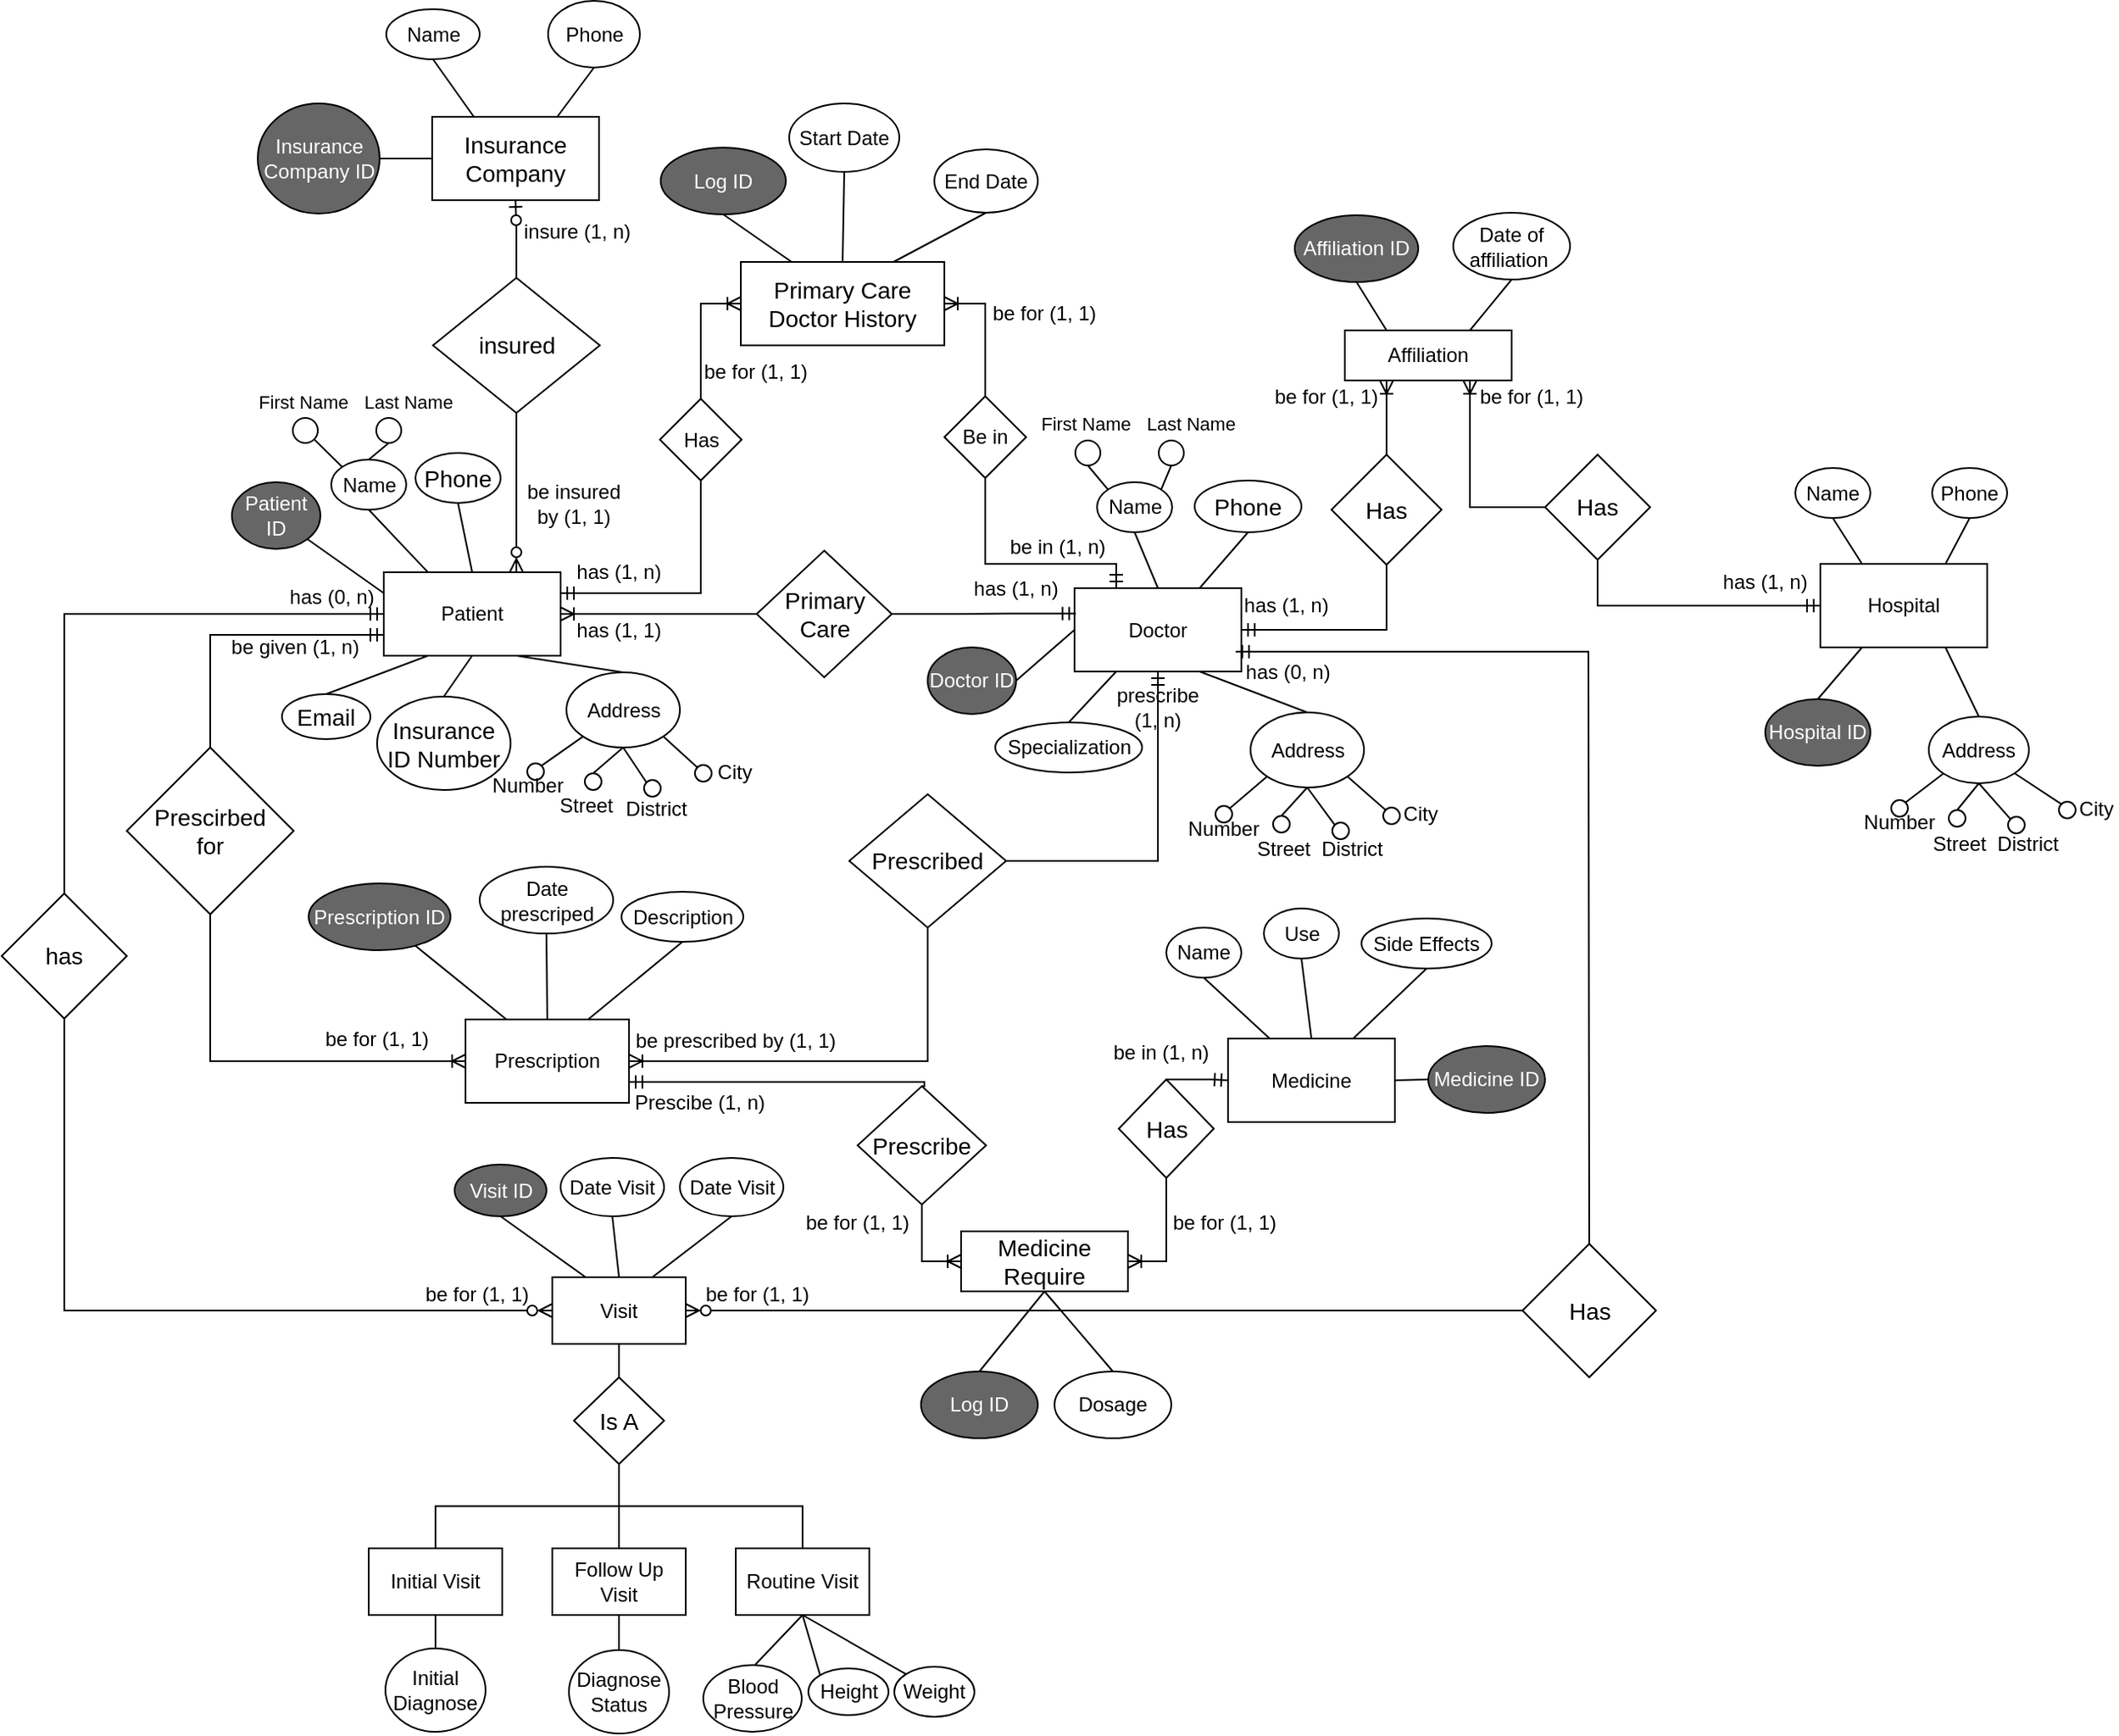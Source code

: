 <mxfile version="12.3.2" type="device" pages="1"><diagram id="RaJd4-GpnbrA-5u3xuqM" name="Page-1"><mxGraphModel dx="1240" dy="1412" grid="1" gridSize="10" guides="1" tooltips="1" connect="1" arrows="1" fold="1" page="1" pageScale="1" pageWidth="827" pageHeight="1169" math="0" shadow="0"><root><mxCell id="0"/><mxCell id="1" parent="0"/><mxCell id="tXGL0W1bToIpf1rjb_Tw-105" style="edgeStyle=orthogonalEdgeStyle;rounded=0;jumpStyle=none;jumpSize=6;orthogonalLoop=1;jettySize=auto;html=1;exitX=0.75;exitY=0;exitDx=0;exitDy=0;entryX=0.5;entryY=1;entryDx=0;entryDy=0;shadow=0;startArrow=ERzeroToMany;startFill=1;endArrow=none;endFill=0;fontSize=12;fontColor=#FFFFFF;" parent="1" source="FhYaeXucpIAfhyiDZd2h-1" target="tXGL0W1bToIpf1rjb_Tw-104" edge="1"><mxGeometry relative="1" as="geometry"><Array as="points"><mxPoint x="183" y="40"/></Array></mxGeometry></mxCell><mxCell id="FhYaeXucpIAfhyiDZd2h-1" value="Patient" style="rounded=0;whiteSpace=wrap;html=1;" parent="1" vertex="1"><mxGeometry x="104" y="65" width="106" height="50" as="geometry"/></mxCell><mxCell id="FhYaeXucpIAfhyiDZd2h-2" value="Patient ID" style="ellipse;whiteSpace=wrap;html=1;fontColor=#FFFFFF;strokeColor=#000000;fillColor=#666666;" parent="1" vertex="1"><mxGeometry x="13" y="11" width="53" height="40" as="geometry"/></mxCell><mxCell id="FhYaeXucpIAfhyiDZd2h-3" value="Name" style="ellipse;whiteSpace=wrap;html=1;" parent="1" vertex="1"><mxGeometry x="72.5" y="-2.5" width="45" height="30" as="geometry"/></mxCell><mxCell id="FhYaeXucpIAfhyiDZd2h-5" value="Address" style="ellipse;whiteSpace=wrap;html=1;" parent="1" vertex="1"><mxGeometry x="213.5" y="125" width="68" height="45" as="geometry"/></mxCell><mxCell id="FhYaeXucpIAfhyiDZd2h-7" value="" style="endArrow=none;html=1;entryX=0.5;entryY=0;entryDx=0;entryDy=0;exitX=0.5;exitY=1;exitDx=0;exitDy=0;" parent="1" source="AkeIeiix8O2fgfe-vVdH-44" target="FhYaeXucpIAfhyiDZd2h-1" edge="1"><mxGeometry width="50" height="50" relative="1" as="geometry"><mxPoint x="166.5" y="27.5" as="sourcePoint"/><mxPoint x="76.5" y="195" as="targetPoint"/></mxGeometry></mxCell><mxCell id="FhYaeXucpIAfhyiDZd2h-8" value="" style="endArrow=none;html=1;entryX=0.25;entryY=0;entryDx=0;entryDy=0;exitX=0.5;exitY=1;exitDx=0;exitDy=0;" parent="1" source="FhYaeXucpIAfhyiDZd2h-3" target="FhYaeXucpIAfhyiDZd2h-1" edge="1"><mxGeometry width="50" height="50" relative="1" as="geometry"><mxPoint x="26.5" y="245" as="sourcePoint"/><mxPoint x="76.5" y="195" as="targetPoint"/></mxGeometry></mxCell><mxCell id="FhYaeXucpIAfhyiDZd2h-9" value="" style="endArrow=none;html=1;entryX=0;entryY=0.25;entryDx=0;entryDy=0;exitX=1;exitY=1;exitDx=0;exitDy=0;" parent="1" source="FhYaeXucpIAfhyiDZd2h-2" target="FhYaeXucpIAfhyiDZd2h-1" edge="1"><mxGeometry width="50" height="50" relative="1" as="geometry"><mxPoint x="16.5" y="175" as="sourcePoint"/><mxPoint x="66.5" y="125" as="targetPoint"/></mxGeometry></mxCell><mxCell id="FhYaeXucpIAfhyiDZd2h-10" value="" style="endArrow=none;html=1;entryX=0.25;entryY=1;entryDx=0;entryDy=0;exitX=0.5;exitY=0;exitDx=0;exitDy=0;" parent="1" source="AkeIeiix8O2fgfe-vVdH-43" target="FhYaeXucpIAfhyiDZd2h-1" edge="1"><mxGeometry width="50" height="50" relative="1" as="geometry"><mxPoint x="104.0" y="140" as="sourcePoint"/><mxPoint x="76.5" y="195" as="targetPoint"/></mxGeometry></mxCell><mxCell id="FhYaeXucpIAfhyiDZd2h-11" value="" style="endArrow=none;html=1;entryX=0.75;entryY=1;entryDx=0;entryDy=0;exitX=0.5;exitY=0;exitDx=0;exitDy=0;" parent="1" source="FhYaeXucpIAfhyiDZd2h-5" target="FhYaeXucpIAfhyiDZd2h-1" edge="1"><mxGeometry width="50" height="50" relative="1" as="geometry"><mxPoint x="346.5" y="155" as="sourcePoint"/><mxPoint x="396.5" y="105" as="targetPoint"/></mxGeometry></mxCell><mxCell id="5QeIgPbXIxFBFiQsJaXV-7" style="edgeStyle=orthogonalEdgeStyle;rounded=0;orthogonalLoop=1;jettySize=auto;html=1;entryX=0.5;entryY=1;entryDx=0;entryDy=0;endArrow=none;endFill=0;startArrow=ERmandOne;startFill=0;" parent="1" source="FhYaeXucpIAfhyiDZd2h-12" target="tXGL0W1bToIpf1rjb_Tw-60" edge="1"><mxGeometry relative="1" as="geometry"/></mxCell><mxCell id="FhYaeXucpIAfhyiDZd2h-12" value="Doctor" style="rounded=0;whiteSpace=wrap;html=1;" parent="1" vertex="1"><mxGeometry x="518" y="74.5" width="100" height="50" as="geometry"/></mxCell><mxCell id="FhYaeXucpIAfhyiDZd2h-13" value="Doctor ID" style="ellipse;whiteSpace=wrap;html=1;fillColor=#666666;strokeColor=#000000;shadow=0;fontColor=#FFFFFF;labelBackgroundColor=none;" parent="1" vertex="1"><mxGeometry x="430" y="110" width="53" height="40" as="geometry"/></mxCell><mxCell id="FhYaeXucpIAfhyiDZd2h-14" value="Name" style="ellipse;whiteSpace=wrap;html=1;" parent="1" vertex="1"><mxGeometry x="531.5" y="11" width="45" height="30" as="geometry"/></mxCell><mxCell id="FhYaeXucpIAfhyiDZd2h-17" value="Specialization" style="ellipse;whiteSpace=wrap;html=1;" parent="1" vertex="1"><mxGeometry x="470.5" y="155" width="88" height="30" as="geometry"/></mxCell><mxCell id="FhYaeXucpIAfhyiDZd2h-18" value="" style="endArrow=none;html=1;entryX=0.75;entryY=0;entryDx=0;entryDy=0;exitX=0.5;exitY=1;exitDx=0;exitDy=0;" parent="1" source="AkeIeiix8O2fgfe-vVdH-45" target="FhYaeXucpIAfhyiDZd2h-12" edge="1"><mxGeometry width="50" height="50" relative="1" as="geometry"><mxPoint x="578" y="40" as="sourcePoint"/><mxPoint x="468" y="195" as="targetPoint"/></mxGeometry></mxCell><mxCell id="FhYaeXucpIAfhyiDZd2h-19" value="" style="endArrow=none;html=1;entryX=0.5;entryY=0;entryDx=0;entryDy=0;exitX=0.5;exitY=1;exitDx=0;exitDy=0;" parent="1" source="FhYaeXucpIAfhyiDZd2h-14" target="FhYaeXucpIAfhyiDZd2h-12" edge="1"><mxGeometry width="50" height="50" relative="1" as="geometry"><mxPoint x="418" y="245" as="sourcePoint"/><mxPoint x="468" y="195" as="targetPoint"/></mxGeometry></mxCell><mxCell id="FhYaeXucpIAfhyiDZd2h-20" value="" style="endArrow=none;html=1;entryX=0;entryY=0.5;entryDx=0;entryDy=0;exitX=1;exitY=0.5;exitDx=0;exitDy=0;" parent="1" source="FhYaeXucpIAfhyiDZd2h-13" target="FhYaeXucpIAfhyiDZd2h-12" edge="1"><mxGeometry width="50" height="50" relative="1" as="geometry"><mxPoint x="408" y="175" as="sourcePoint"/><mxPoint x="458" y="125" as="targetPoint"/></mxGeometry></mxCell><mxCell id="FhYaeXucpIAfhyiDZd2h-21" value="" style="endArrow=none;html=1;entryX=0.25;entryY=1;entryDx=0;entryDy=0;exitX=0.5;exitY=0;exitDx=0;exitDy=0;" parent="1" source="FhYaeXucpIAfhyiDZd2h-17" target="FhYaeXucpIAfhyiDZd2h-12" edge="1"><mxGeometry width="50" height="50" relative="1" as="geometry"><mxPoint x="418" y="245" as="sourcePoint"/><mxPoint x="468" y="195" as="targetPoint"/></mxGeometry></mxCell><mxCell id="FhYaeXucpIAfhyiDZd2h-22" value="" style="endArrow=none;html=1;entryX=0.75;entryY=1;entryDx=0;entryDy=0;exitX=0.5;exitY=0;exitDx=0;exitDy=0;" parent="1" source="n8nZmIGg2iDuEpZ6otzN-51" target="FhYaeXucpIAfhyiDZd2h-12" edge="1"><mxGeometry width="50" height="50" relative="1" as="geometry"><mxPoint x="621.5" y="140" as="sourcePoint"/><mxPoint x="788" y="105" as="targetPoint"/></mxGeometry></mxCell><mxCell id="n8nZmIGg2iDuEpZ6otzN-56" style="edgeStyle=orthogonalEdgeStyle;rounded=0;orthogonalLoop=1;jettySize=auto;html=1;entryX=0.5;entryY=1;entryDx=0;entryDy=0;endArrow=none;endFill=0;startArrow=ERoneToMany;startFill=0;" parent="1" source="FhYaeXucpIAfhyiDZd2h-23" target="n8nZmIGg2iDuEpZ6otzN-37" edge="1"><mxGeometry relative="1" as="geometry"><Array as="points"><mxPoint x="430" y="358"/></Array></mxGeometry></mxCell><mxCell id="FhYaeXucpIAfhyiDZd2h-23" value="Prescription" style="rounded=0;whiteSpace=wrap;html=1;" parent="1" vertex="1"><mxGeometry x="153" y="333" width="98" height="50" as="geometry"/></mxCell><mxCell id="FhYaeXucpIAfhyiDZd2h-24" value="Prescription ID" style="ellipse;whiteSpace=wrap;html=1;fontColor=#FFFFFF;fillColor=#666666;" parent="1" vertex="1"><mxGeometry x="59" y="251.5" width="85" height="40" as="geometry"/></mxCell><mxCell id="FhYaeXucpIAfhyiDZd2h-25" value="Date prescriped" style="ellipse;whiteSpace=wrap;html=1;" parent="1" vertex="1"><mxGeometry x="161.5" y="241.5" width="80" height="40" as="geometry"/></mxCell><mxCell id="FhYaeXucpIAfhyiDZd2h-26" value="Description" style="ellipse;whiteSpace=wrap;html=1;" parent="1" vertex="1"><mxGeometry x="246.5" y="256.5" width="73" height="30" as="geometry"/></mxCell><mxCell id="FhYaeXucpIAfhyiDZd2h-29" value="" style="endArrow=none;html=1;entryX=0.75;entryY=0;entryDx=0;entryDy=0;exitX=0.5;exitY=1;exitDx=0;exitDy=0;" parent="1" source="FhYaeXucpIAfhyiDZd2h-26" target="FhYaeXucpIAfhyiDZd2h-23" edge="1"><mxGeometry width="50" height="50" relative="1" as="geometry"><mxPoint x="62.5" y="512.5" as="sourcePoint"/><mxPoint x="112.5" y="462.5" as="targetPoint"/></mxGeometry></mxCell><mxCell id="FhYaeXucpIAfhyiDZd2h-30" value="" style="endArrow=none;html=1;entryX=0.5;entryY=0;entryDx=0;entryDy=0;exitX=0.5;exitY=1;exitDx=0;exitDy=0;" parent="1" source="FhYaeXucpIAfhyiDZd2h-25" target="FhYaeXucpIAfhyiDZd2h-23" edge="1"><mxGeometry width="50" height="50" relative="1" as="geometry"><mxPoint x="62.5" y="512.5" as="sourcePoint"/><mxPoint x="112.5" y="462.5" as="targetPoint"/></mxGeometry></mxCell><mxCell id="FhYaeXucpIAfhyiDZd2h-31" value="" style="endArrow=none;html=1;entryX=0.25;entryY=0;entryDx=0;entryDy=0;" parent="1" source="FhYaeXucpIAfhyiDZd2h-24" target="FhYaeXucpIAfhyiDZd2h-23" edge="1"><mxGeometry width="50" height="50" relative="1" as="geometry"><mxPoint x="52.5" y="442.5" as="sourcePoint"/><mxPoint x="102.5" y="392.5" as="targetPoint"/></mxGeometry></mxCell><mxCell id="FhYaeXucpIAfhyiDZd2h-34" value="Medicine" style="rounded=0;whiteSpace=wrap;html=1;" parent="1" vertex="1"><mxGeometry x="610" y="344.5" width="100" height="50" as="geometry"/></mxCell><mxCell id="FhYaeXucpIAfhyiDZd2h-35" value="Medicine&amp;nbsp;ID" style="ellipse;whiteSpace=wrap;html=1;fontColor=#FFFFFF;fillColor=#666666;" parent="1" vertex="1"><mxGeometry x="730" y="349" width="70" height="40" as="geometry"/></mxCell><mxCell id="FhYaeXucpIAfhyiDZd2h-36" value="Name" style="ellipse;whiteSpace=wrap;html=1;" parent="1" vertex="1"><mxGeometry x="573" y="278" width="45" height="30" as="geometry"/></mxCell><mxCell id="FhYaeXucpIAfhyiDZd2h-37" value="Use" style="ellipse;whiteSpace=wrap;html=1;" parent="1" vertex="1"><mxGeometry x="631.5" y="266.5" width="45" height="30" as="geometry"/></mxCell><mxCell id="FhYaeXucpIAfhyiDZd2h-39" value="Side Effects" style="ellipse;whiteSpace=wrap;html=1;" parent="1" vertex="1"><mxGeometry x="690" y="272.5" width="78" height="30" as="geometry"/></mxCell><mxCell id="FhYaeXucpIAfhyiDZd2h-40" value="" style="endArrow=none;html=1;entryX=0.5;entryY=0;entryDx=0;entryDy=0;exitX=0.5;exitY=1;exitDx=0;exitDy=0;" parent="1" source="FhYaeXucpIAfhyiDZd2h-37" target="FhYaeXucpIAfhyiDZd2h-34" edge="1"><mxGeometry width="50" height="50" relative="1" as="geometry"><mxPoint x="492.5" y="490" as="sourcePoint"/><mxPoint x="542.5" y="440" as="targetPoint"/></mxGeometry></mxCell><mxCell id="FhYaeXucpIAfhyiDZd2h-41" value="" style="endArrow=none;html=1;entryX=0.25;entryY=0;entryDx=0;entryDy=0;exitX=0.5;exitY=1;exitDx=0;exitDy=0;" parent="1" source="FhYaeXucpIAfhyiDZd2h-36" target="FhYaeXucpIAfhyiDZd2h-34" edge="1"><mxGeometry width="50" height="50" relative="1" as="geometry"><mxPoint x="492.5" y="490" as="sourcePoint"/><mxPoint x="542.5" y="440" as="targetPoint"/></mxGeometry></mxCell><mxCell id="FhYaeXucpIAfhyiDZd2h-42" value="" style="endArrow=none;html=1;entryX=1;entryY=0.5;entryDx=0;entryDy=0;exitX=0;exitY=0.5;exitDx=0;exitDy=0;" parent="1" source="FhYaeXucpIAfhyiDZd2h-35" target="FhYaeXucpIAfhyiDZd2h-34" edge="1"><mxGeometry width="50" height="50" relative="1" as="geometry"><mxPoint x="482.5" y="420" as="sourcePoint"/><mxPoint x="532.5" y="370" as="targetPoint"/></mxGeometry></mxCell><mxCell id="FhYaeXucpIAfhyiDZd2h-43" value="" style="endArrow=none;html=1;entryX=0.75;entryY=0;entryDx=0;entryDy=0;exitX=0.5;exitY=1;exitDx=0;exitDy=0;" parent="1" source="FhYaeXucpIAfhyiDZd2h-39" target="FhYaeXucpIAfhyiDZd2h-34" edge="1"><mxGeometry width="50" height="50" relative="1" as="geometry"><mxPoint x="654" y="290" as="sourcePoint"/><mxPoint x="542.5" y="440" as="targetPoint"/></mxGeometry></mxCell><mxCell id="5QeIgPbXIxFBFiQsJaXV-10" style="edgeStyle=orthogonalEdgeStyle;rounded=0;orthogonalLoop=1;jettySize=auto;html=1;entryX=0.5;entryY=1;entryDx=0;entryDy=0;startArrow=ERmandOne;startFill=0;endArrow=none;endFill=0;" parent="1" source="tXGL0W1bToIpf1rjb_Tw-1" target="5QeIgPbXIxFBFiQsJaXV-6" edge="1"><mxGeometry relative="1" as="geometry"/></mxCell><mxCell id="tXGL0W1bToIpf1rjb_Tw-1" value="Hospital" style="rounded=0;whiteSpace=wrap;html=1;" parent="1" vertex="1"><mxGeometry x="965" y="60" width="100" height="50" as="geometry"/></mxCell><mxCell id="tXGL0W1bToIpf1rjb_Tw-2" value="Hospital ID" style="ellipse;whiteSpace=wrap;html=1;fontColor=#FFFFFF;fillColor=#666666;" parent="1" vertex="1"><mxGeometry x="932" y="141" width="63" height="40" as="geometry"/></mxCell><mxCell id="tXGL0W1bToIpf1rjb_Tw-3" value="Name" style="ellipse;whiteSpace=wrap;html=1;" parent="1" vertex="1"><mxGeometry x="950" y="2.5" width="45" height="30" as="geometry"/></mxCell><mxCell id="tXGL0W1bToIpf1rjb_Tw-4" value="Phone" style="ellipse;whiteSpace=wrap;html=1;" parent="1" vertex="1"><mxGeometry x="1032" y="2.5" width="45" height="30" as="geometry"/></mxCell><mxCell id="tXGL0W1bToIpf1rjb_Tw-5" value="Address" style="ellipse;whiteSpace=wrap;html=1;" parent="1" vertex="1"><mxGeometry x="1030" y="151.5" width="60" height="40" as="geometry"/></mxCell><mxCell id="tXGL0W1bToIpf1rjb_Tw-7" value="" style="endArrow=none;html=1;entryX=0.75;entryY=0;entryDx=0;entryDy=0;exitX=0.5;exitY=1;exitDx=0;exitDy=0;" parent="1" source="tXGL0W1bToIpf1rjb_Tw-4" target="tXGL0W1bToIpf1rjb_Tw-1" edge="1"><mxGeometry width="50" height="50" relative="1" as="geometry"><mxPoint x="828" y="276" as="sourcePoint"/><mxPoint x="878" y="226" as="targetPoint"/></mxGeometry></mxCell><mxCell id="tXGL0W1bToIpf1rjb_Tw-8" value="" style="endArrow=none;html=1;entryX=0.25;entryY=0;entryDx=0;entryDy=0;exitX=0.5;exitY=1;exitDx=0;exitDy=0;" parent="1" source="tXGL0W1bToIpf1rjb_Tw-3" target="tXGL0W1bToIpf1rjb_Tw-1" edge="1"><mxGeometry width="50" height="50" relative="1" as="geometry"><mxPoint x="828" y="276" as="sourcePoint"/><mxPoint x="878" y="226" as="targetPoint"/></mxGeometry></mxCell><mxCell id="tXGL0W1bToIpf1rjb_Tw-9" value="" style="endArrow=none;html=1;entryX=0.25;entryY=1;entryDx=0;entryDy=0;exitX=0.5;exitY=0;exitDx=0;exitDy=0;" parent="1" source="tXGL0W1bToIpf1rjb_Tw-2" target="tXGL0W1bToIpf1rjb_Tw-1" edge="1"><mxGeometry width="50" height="50" relative="1" as="geometry"><mxPoint x="818" y="206" as="sourcePoint"/><mxPoint x="868" y="156" as="targetPoint"/></mxGeometry></mxCell><mxCell id="tXGL0W1bToIpf1rjb_Tw-11" value="" style="endArrow=none;html=1;entryX=0.75;entryY=1;entryDx=0;entryDy=0;exitX=0.5;exitY=0;exitDx=0;exitDy=0;" parent="1" source="tXGL0W1bToIpf1rjb_Tw-5" target="tXGL0W1bToIpf1rjb_Tw-1" edge="1"><mxGeometry width="50" height="50" relative="1" as="geometry"><mxPoint x="1148" y="186" as="sourcePoint"/><mxPoint x="1198" y="136" as="targetPoint"/></mxGeometry></mxCell><mxCell id="tXGL0W1bToIpf1rjb_Tw-94" style="edgeStyle=orthogonalEdgeStyle;rounded=0;jumpStyle=none;jumpSize=6;orthogonalLoop=1;jettySize=auto;html=1;entryX=0.5;entryY=1;entryDx=0;entryDy=0;shadow=0;startArrow=ERzeroToMany;startFill=1;endArrow=none;endFill=0;fontSize=12;fontColor=#FFFFFF;" parent="1" source="tXGL0W1bToIpf1rjb_Tw-14" target="tXGL0W1bToIpf1rjb_Tw-90" edge="1"><mxGeometry relative="1" as="geometry"/></mxCell><mxCell id="tXGL0W1bToIpf1rjb_Tw-14" value="Visit" style="rounded=0;whiteSpace=wrap;html=1;" parent="1" vertex="1"><mxGeometry x="205" y="487.5" width="80" height="40" as="geometry"/></mxCell><mxCell id="tXGL0W1bToIpf1rjb_Tw-15" value="Visit ID" style="ellipse;whiteSpace=wrap;html=1;fontColor=#FFFFFF;fillColor=#666666;" parent="1" vertex="1"><mxGeometry x="146.5" y="420" width="55" height="31" as="geometry"/></mxCell><mxCell id="tXGL0W1bToIpf1rjb_Tw-16" value="" style="endArrow=none;html=1;entryX=0.5;entryY=1;entryDx=0;entryDy=0;exitX=0.25;exitY=0;exitDx=0;exitDy=0;" parent="1" source="tXGL0W1bToIpf1rjb_Tw-14" target="tXGL0W1bToIpf1rjb_Tw-15" edge="1"><mxGeometry width="50" height="50" relative="1" as="geometry"><mxPoint x="245" y="488" as="sourcePoint"/><mxPoint x="285" y="407.5" as="targetPoint"/></mxGeometry></mxCell><mxCell id="tXGL0W1bToIpf1rjb_Tw-17" value="Date Visit" style="ellipse;whiteSpace=wrap;html=1;" parent="1" vertex="1"><mxGeometry x="210" y="416" width="62" height="35" as="geometry"/></mxCell><mxCell id="tXGL0W1bToIpf1rjb_Tw-18" value="" style="endArrow=none;html=1;exitX=0.5;exitY=0;exitDx=0;exitDy=0;entryX=0.5;entryY=1;entryDx=0;entryDy=0;" parent="1" source="tXGL0W1bToIpf1rjb_Tw-14" target="tXGL0W1bToIpf1rjb_Tw-17" edge="1"><mxGeometry width="50" height="50" relative="1" as="geometry"><mxPoint x="205" y="567.5" as="sourcePoint"/><mxPoint x="380" y="518" as="targetPoint"/></mxGeometry></mxCell><mxCell id="tXGL0W1bToIpf1rjb_Tw-26" style="edgeStyle=orthogonalEdgeStyle;rounded=0;orthogonalLoop=1;jettySize=auto;html=1;exitX=0.5;exitY=0;exitDx=0;exitDy=0;entryX=0.5;entryY=1;entryDx=0;entryDy=0;endArrow=none;endFill=0;" parent="1" source="tXGL0W1bToIpf1rjb_Tw-22" target="AkeIeiix8O2fgfe-vVdH-35" edge="1"><mxGeometry relative="1" as="geometry"><mxPoint x="243.667" y="609.833" as="targetPoint"/></mxGeometry></mxCell><mxCell id="tXGL0W1bToIpf1rjb_Tw-22" value="Initial Visit" style="rounded=0;whiteSpace=wrap;html=1;" parent="1" vertex="1"><mxGeometry x="95" y="650" width="80" height="40" as="geometry"/></mxCell><mxCell id="tXGL0W1bToIpf1rjb_Tw-27" style="edgeStyle=orthogonalEdgeStyle;rounded=0;orthogonalLoop=1;jettySize=auto;html=1;exitX=0.5;exitY=0;exitDx=0;exitDy=0;endArrow=none;endFill=0;entryX=0.5;entryY=1;entryDx=0;entryDy=0;" parent="1" source="tXGL0W1bToIpf1rjb_Tw-23" target="AkeIeiix8O2fgfe-vVdH-35" edge="1"><mxGeometry relative="1" as="geometry"><mxPoint x="244" y="610" as="targetPoint"/><Array as="points"><mxPoint x="245" y="640"/><mxPoint x="245" y="640"/></Array></mxGeometry></mxCell><mxCell id="tXGL0W1bToIpf1rjb_Tw-23" value="Follow Up Visit" style="rounded=0;whiteSpace=wrap;html=1;" parent="1" vertex="1"><mxGeometry x="205" y="650" width="80" height="40" as="geometry"/></mxCell><mxCell id="tXGL0W1bToIpf1rjb_Tw-28" style="edgeStyle=orthogonalEdgeStyle;rounded=0;orthogonalLoop=1;jettySize=auto;html=1;exitX=0.5;exitY=0;exitDx=0;exitDy=0;endArrow=none;endFill=0;entryX=0.5;entryY=1;entryDx=0;entryDy=0;" parent="1" source="tXGL0W1bToIpf1rjb_Tw-24" target="AkeIeiix8O2fgfe-vVdH-35" edge="1"><mxGeometry relative="1" as="geometry"><mxPoint x="244" y="610" as="targetPoint"/></mxGeometry></mxCell><mxCell id="tXGL0W1bToIpf1rjb_Tw-24" value="Routine Visit" style="rounded=0;whiteSpace=wrap;html=1;" parent="1" vertex="1"><mxGeometry x="315" y="650" width="80" height="40" as="geometry"/></mxCell><mxCell id="tXGL0W1bToIpf1rjb_Tw-30" value="Initial Diagnose" style="ellipse;whiteSpace=wrap;html=1;" parent="1" vertex="1"><mxGeometry x="105" y="710" width="60" height="50" as="geometry"/></mxCell><mxCell id="tXGL0W1bToIpf1rjb_Tw-31" value="Diagnose Status" style="ellipse;whiteSpace=wrap;html=1;" parent="1" vertex="1"><mxGeometry x="215" y="711" width="60" height="50" as="geometry"/></mxCell><mxCell id="tXGL0W1bToIpf1rjb_Tw-32" value="Blood Pressure" style="ellipse;whiteSpace=wrap;html=1;" parent="1" vertex="1"><mxGeometry x="295.5" y="720" width="59" height="40" as="geometry"/></mxCell><mxCell id="tXGL0W1bToIpf1rjb_Tw-33" value="Height" style="ellipse;whiteSpace=wrap;html=1;" parent="1" vertex="1"><mxGeometry x="358.5" y="722" width="48" height="28" as="geometry"/></mxCell><mxCell id="tXGL0W1bToIpf1rjb_Tw-34" value="Weight" style="ellipse;whiteSpace=wrap;html=1;" parent="1" vertex="1"><mxGeometry x="410" y="721" width="48" height="30" as="geometry"/></mxCell><mxCell id="tXGL0W1bToIpf1rjb_Tw-37" value="" style="endArrow=none;html=1;entryX=0.5;entryY=1;entryDx=0;entryDy=0;exitX=0.524;exitY=0;exitDx=0;exitDy=0;exitPerimeter=0;" parent="1" source="tXGL0W1bToIpf1rjb_Tw-32" target="tXGL0W1bToIpf1rjb_Tw-24" edge="1"><mxGeometry width="50" height="50" relative="1" as="geometry"><mxPoint x="339.5" y="750" as="sourcePoint"/><mxPoint x="389.5" y="700" as="targetPoint"/></mxGeometry></mxCell><mxCell id="tXGL0W1bToIpf1rjb_Tw-39" value="" style="endArrow=none;html=1;exitX=0;exitY=0;exitDx=0;exitDy=0;entryX=0.5;entryY=1;entryDx=0;entryDy=0;" parent="1" source="tXGL0W1bToIpf1rjb_Tw-33" target="tXGL0W1bToIpf1rjb_Tw-24" edge="1"><mxGeometry width="50" height="50" relative="1" as="geometry"><mxPoint x="364.94" y="720" as="sourcePoint"/><mxPoint x="349.5" y="690" as="targetPoint"/></mxGeometry></mxCell><mxCell id="tXGL0W1bToIpf1rjb_Tw-40" value="" style="endArrow=none;html=1;exitX=0;exitY=0;exitDx=0;exitDy=0;entryX=0.5;entryY=1;entryDx=0;entryDy=0;" parent="1" source="tXGL0W1bToIpf1rjb_Tw-34" target="tXGL0W1bToIpf1rjb_Tw-24" edge="1"><mxGeometry width="50" height="50" relative="1" as="geometry"><mxPoint x="430.787" y="727.322" as="sourcePoint"/><mxPoint x="349.5" y="690" as="targetPoint"/></mxGeometry></mxCell><mxCell id="tXGL0W1bToIpf1rjb_Tw-42" value="Primary Care" style="shape=rhombus;strokeWidth=1;fontSize=17;perimeter=rhombusPerimeter;whiteSpace=wrap;html=1;align=center;fontSize=14;" parent="1" vertex="1"><mxGeometry x="327.5" y="52" width="81" height="76" as="geometry"/></mxCell><mxCell id="tXGL0W1bToIpf1rjb_Tw-45" value="" style="endArrow=none;html=1;entryX=0.5;entryY=1;entryDx=0;entryDy=0;exitX=0.5;exitY=0;exitDx=0;exitDy=0;" parent="1" source="tXGL0W1bToIpf1rjb_Tw-31" target="tXGL0W1bToIpf1rjb_Tw-23" edge="1"><mxGeometry width="50" height="50" relative="1" as="geometry"><mxPoint x="268.5" y="707.5" as="sourcePoint"/><mxPoint x="275" y="685.0" as="targetPoint"/></mxGeometry></mxCell><mxCell id="tXGL0W1bToIpf1rjb_Tw-48" value="" style="endArrow=none;html=1;fontColor=#FFFFFF;entryX=0.5;entryY=1;entryDx=0;entryDy=0;exitX=0.5;exitY=0;exitDx=0;exitDy=0;" parent="1" source="tXGL0W1bToIpf1rjb_Tw-30" target="tXGL0W1bToIpf1rjb_Tw-22" edge="1"><mxGeometry width="50" height="50" relative="1" as="geometry"><mxPoint x="165" y="752.5" as="sourcePoint"/><mxPoint x="215" y="702.5" as="targetPoint"/></mxGeometry></mxCell><mxCell id="tXGL0W1bToIpf1rjb_Tw-55" value="" style="edgeStyle=entityRelationEdgeStyle;fontSize=12;html=1;endArrow=ERoneToMany;endFill=0;" parent="1" source="tXGL0W1bToIpf1rjb_Tw-42" target="FhYaeXucpIAfhyiDZd2h-1" edge="1"><mxGeometry width="100" height="100" relative="1" as="geometry"><mxPoint x="250" y="160" as="sourcePoint"/><mxPoint x="350" y="60" as="targetPoint"/></mxGeometry></mxCell><mxCell id="tXGL0W1bToIpf1rjb_Tw-56" value="" style="edgeStyle=entityRelationEdgeStyle;fontSize=12;html=1;endArrow=ERmandOne;endFill=0;entryX=0.008;entryY=0.304;entryDx=0;entryDy=0;entryPerimeter=0;exitX=1;exitY=0.5;exitDx=0;exitDy=0;" parent="1" source="tXGL0W1bToIpf1rjb_Tw-42" target="FhYaeXucpIAfhyiDZd2h-12" edge="1"><mxGeometry width="100" height="100" relative="1" as="geometry"><mxPoint x="300" y="170" as="sourcePoint"/><mxPoint x="400" y="70" as="targetPoint"/></mxGeometry></mxCell><mxCell id="tXGL0W1bToIpf1rjb_Tw-58" value="Affiliation" style="strokeWidth=1;whiteSpace=wrap;html=1;align=center;fontSize=12;shadow=0;labelBackgroundColor=none;fillColor=#FFFFFF;labelBorderColor=none;" parent="1" vertex="1"><mxGeometry x="680" y="-80" width="100" height="30" as="geometry"/></mxCell><mxCell id="5QeIgPbXIxFBFiQsJaXV-8" style="edgeStyle=orthogonalEdgeStyle;rounded=0;orthogonalLoop=1;jettySize=auto;html=1;entryX=0.25;entryY=1;entryDx=0;entryDy=0;endArrow=ERoneToMany;endFill=0;" parent="1" source="tXGL0W1bToIpf1rjb_Tw-60" target="tXGL0W1bToIpf1rjb_Tw-58" edge="1"><mxGeometry relative="1" as="geometry"/></mxCell><mxCell id="tXGL0W1bToIpf1rjb_Tw-60" value="Has" style="shape=rhombus;strokeWidth=1;fontSize=17;perimeter=rhombusPerimeter;whiteSpace=wrap;html=1;align=center;fontSize=14;shadow=0;labelBackgroundColor=none;fillColor=#FFFFFF;" parent="1" vertex="1"><mxGeometry x="672" y="-5.5" width="66" height="66" as="geometry"/></mxCell><mxCell id="tXGL0W1bToIpf1rjb_Tw-75" value="&lt;font color=&quot;#000000&quot;&gt;Date of affiliation&lt;/font&gt;t" style="ellipse;whiteSpace=wrap;html=1;shadow=0;labelBackgroundColor=none;strokeColor=#000000;strokeWidth=1;fillColor=#FFFFFF;fontSize=12;fontColor=#FFFFFF;" parent="1" vertex="1"><mxGeometry x="745" y="-150.5" width="70" height="40" as="geometry"/></mxCell><mxCell id="tXGL0W1bToIpf1rjb_Tw-80" style="edgeStyle=orthogonalEdgeStyle;rounded=0;jumpStyle=none;jumpSize=6;orthogonalLoop=1;jettySize=auto;html=1;exitX=0.5;exitY=0;exitDx=0;exitDy=0;entryX=0;entryY=0.75;entryDx=0;entryDy=0;shadow=0;endArrow=ERmandOne;endFill=0;fontSize=12;fontColor=#FFFFFF;elbow=vertical;startArrow=none;startFill=0;" parent="1" source="tXGL0W1bToIpf1rjb_Tw-77" target="FhYaeXucpIAfhyiDZd2h-1" edge="1"><mxGeometry relative="1" as="geometry"/></mxCell><mxCell id="tXGL0W1bToIpf1rjb_Tw-82" style="edgeStyle=orthogonalEdgeStyle;rounded=0;jumpStyle=none;jumpSize=6;orthogonalLoop=1;jettySize=auto;html=1;entryX=0;entryY=0.5;entryDx=0;entryDy=0;shadow=0;startArrow=none;startFill=0;endArrow=ERoneToMany;endFill=0;fontSize=12;fontColor=#FFFFFF;exitX=0.5;exitY=1;exitDx=0;exitDy=0;" parent="1" source="tXGL0W1bToIpf1rjb_Tw-77" target="FhYaeXucpIAfhyiDZd2h-23" edge="1"><mxGeometry relative="1" as="geometry"/></mxCell><mxCell id="tXGL0W1bToIpf1rjb_Tw-77" value="Prescirbed&lt;br&gt;for" style="shape=rhombus;strokeWidth=1;fontSize=17;perimeter=rhombusPerimeter;whiteSpace=wrap;html=1;align=center;fontSize=14;shadow=0;labelBackgroundColor=none;fillColor=#FFFFFF;" parent="1" vertex="1"><mxGeometry x="-50" y="170" width="100" height="100" as="geometry"/></mxCell><mxCell id="tXGL0W1bToIpf1rjb_Tw-95" style="edgeStyle=orthogonalEdgeStyle;rounded=0;jumpStyle=none;jumpSize=6;orthogonalLoop=1;jettySize=auto;html=1;exitX=0.5;exitY=0;exitDx=0;exitDy=0;entryX=0;entryY=0.5;entryDx=0;entryDy=0;shadow=0;startArrow=none;startFill=0;endArrow=ERmandOne;endFill=0;fontSize=12;fontColor=#FFFFFF;" parent="1" source="tXGL0W1bToIpf1rjb_Tw-90" target="FhYaeXucpIAfhyiDZd2h-1" edge="1"><mxGeometry relative="1" as="geometry"/></mxCell><mxCell id="tXGL0W1bToIpf1rjb_Tw-90" value="has" style="shape=rhombus;strokeWidth=1;fontSize=17;perimeter=rhombusPerimeter;whiteSpace=wrap;html=1;align=center;fontSize=14;shadow=0;labelBackgroundColor=none;fillColor=#FFFFFF;" parent="1" vertex="1"><mxGeometry x="-125" y="257.5" width="75" height="75" as="geometry"/></mxCell><mxCell id="tXGL0W1bToIpf1rjb_Tw-99" style="edgeStyle=orthogonalEdgeStyle;curved=1;rounded=0;jumpStyle=none;jumpSize=6;orthogonalLoop=1;jettySize=auto;html=1;entryX=1;entryY=0.5;entryDx=0;entryDy=0;shadow=0;startArrow=none;startFill=0;endArrow=ERzeroToMany;endFill=1;fontSize=12;fontColor=#FFFFFF;" parent="1" source="tXGL0W1bToIpf1rjb_Tw-98" target="tXGL0W1bToIpf1rjb_Tw-14" edge="1"><mxGeometry relative="1" as="geometry"/></mxCell><mxCell id="n8nZmIGg2iDuEpZ6otzN-59" style="edgeStyle=orthogonalEdgeStyle;rounded=0;orthogonalLoop=1;jettySize=auto;html=1;entryX=1;entryY=0.75;entryDx=0;entryDy=0;startArrow=none;startFill=0;endArrow=ERmandOne;endFill=0;exitX=0.5;exitY=0;exitDx=0;exitDy=0;" parent="1" source="tXGL0W1bToIpf1rjb_Tw-98" edge="1"><mxGeometry relative="1" as="geometry"><Array as="points"><mxPoint x="826" y="470"/><mxPoint x="826" y="113"/></Array><mxPoint x="822.879" y="467.741" as="sourcePoint"/><mxPoint x="614.603" y="112.569" as="targetPoint"/></mxGeometry></mxCell><mxCell id="tXGL0W1bToIpf1rjb_Tw-98" value="Has" style="shape=rhombus;strokeWidth=1;fontSize=17;perimeter=rhombusPerimeter;whiteSpace=wrap;html=1;align=center;fontSize=14;shadow=0;labelBackgroundColor=none;fillColor=#FFFFFF;" parent="1" vertex="1"><mxGeometry x="786.5" y="467.5" width="80" height="80" as="geometry"/></mxCell><mxCell id="tXGL0W1bToIpf1rjb_Tw-103" value="Insurance Company" style="strokeWidth=1;whiteSpace=wrap;html=1;align=center;fontSize=14;shadow=0;labelBackgroundColor=none;fillColor=#FFFFFF;" parent="1" vertex="1"><mxGeometry x="133" y="-208" width="100" height="50" as="geometry"/></mxCell><mxCell id="tXGL0W1bToIpf1rjb_Tw-106" style="edgeStyle=orthogonalEdgeStyle;rounded=0;jumpStyle=none;jumpSize=6;orthogonalLoop=1;jettySize=auto;html=1;exitX=0.5;exitY=0;exitDx=0;exitDy=0;entryX=0.5;entryY=1;entryDx=0;entryDy=0;shadow=0;startArrow=none;startFill=0;endArrow=ERzeroToOne;endFill=1;fontSize=12;fontColor=#FFFFFF;" parent="1" source="tXGL0W1bToIpf1rjb_Tw-104" target="tXGL0W1bToIpf1rjb_Tw-103" edge="1"><mxGeometry relative="1" as="geometry"><Array as="points"><mxPoint x="183" y="-140"/><mxPoint x="183" y="-140"/></Array></mxGeometry></mxCell><mxCell id="tXGL0W1bToIpf1rjb_Tw-104" value="insured" style="shape=rhombus;strokeWidth=1;fontSize=17;perimeter=rhombusPerimeter;whiteSpace=wrap;html=1;align=center;fontSize=14;shadow=0;labelBackgroundColor=none;fillColor=#FFFFFF;" parent="1" vertex="1"><mxGeometry x="133.5" y="-111.5" width="100" height="81" as="geometry"/></mxCell><mxCell id="tXGL0W1bToIpf1rjb_Tw-108" value="Insurance Company ID" style="ellipse;whiteSpace=wrap;html=1;fillColor=#666666;fontColor=#FFFFFF;" parent="1" vertex="1"><mxGeometry x="28.5" y="-216" width="73" height="66" as="geometry"/></mxCell><mxCell id="tXGL0W1bToIpf1rjb_Tw-109" value="Name" style="ellipse;whiteSpace=wrap;html=1;" parent="1" vertex="1"><mxGeometry x="105.5" y="-272.5" width="56" height="30" as="geometry"/></mxCell><mxCell id="tXGL0W1bToIpf1rjb_Tw-110" value="Phone" style="ellipse;whiteSpace=wrap;html=1;" parent="1" vertex="1"><mxGeometry x="202.5" y="-277.5" width="55" height="40" as="geometry"/></mxCell><mxCell id="tXGL0W1bToIpf1rjb_Tw-111" value="" style="endArrow=none;html=1;shadow=0;fontSize=12;fontColor=#FFFFFF;exitX=0.75;exitY=0;exitDx=0;exitDy=0;entryX=0.5;entryY=1;entryDx=0;entryDy=0;" parent="1" source="tXGL0W1bToIpf1rjb_Tw-103" target="tXGL0W1bToIpf1rjb_Tw-110" edge="1"><mxGeometry width="50" height="50" relative="1" as="geometry"><mxPoint x="304.5" y="-187.5" as="sourcePoint"/><mxPoint x="354.5" y="-237.5" as="targetPoint"/></mxGeometry></mxCell><mxCell id="tXGL0W1bToIpf1rjb_Tw-112" value="" style="endArrow=none;html=1;shadow=0;fontSize=12;fontColor=#FFFFFF;exitX=0.25;exitY=0;exitDx=0;exitDy=0;entryX=0.5;entryY=1;entryDx=0;entryDy=0;" parent="1" source="tXGL0W1bToIpf1rjb_Tw-103" target="tXGL0W1bToIpf1rjb_Tw-109" edge="1"><mxGeometry width="50" height="50" relative="1" as="geometry"><mxPoint x="-75.5" y="-227.5" as="sourcePoint"/><mxPoint x="-25.5" y="-277.5" as="targetPoint"/></mxGeometry></mxCell><mxCell id="tXGL0W1bToIpf1rjb_Tw-113" value="" style="endArrow=none;html=1;shadow=0;fontSize=12;fontColor=#FFFFFF;entryX=0;entryY=0.5;entryDx=0;entryDy=0;exitX=1;exitY=0.5;exitDx=0;exitDy=0;" parent="1" source="tXGL0W1bToIpf1rjb_Tw-108" target="tXGL0W1bToIpf1rjb_Tw-103" edge="1"><mxGeometry width="50" height="50" relative="1" as="geometry"><mxPoint x="-55.5" y="-107.5" as="sourcePoint"/><mxPoint x="-5.5" y="-157.5" as="targetPoint"/></mxGeometry></mxCell><mxCell id="5QeIgPbXIxFBFiQsJaXV-9" style="edgeStyle=orthogonalEdgeStyle;rounded=0;orthogonalLoop=1;jettySize=auto;html=1;entryX=0.75;entryY=1;entryDx=0;entryDy=0;endArrow=ERoneToMany;endFill=0;" parent="1" source="5QeIgPbXIxFBFiQsJaXV-6" target="tXGL0W1bToIpf1rjb_Tw-58" edge="1"><mxGeometry relative="1" as="geometry"/></mxCell><mxCell id="5QeIgPbXIxFBFiQsJaXV-6" value="Has" style="shape=rhombus;strokeWidth=1;fontSize=17;perimeter=rhombusPerimeter;whiteSpace=wrap;html=1;align=center;fontSize=14;shadow=0;labelBackgroundColor=none;fillColor=#FFFFFF;" parent="1" vertex="1"><mxGeometry x="800" y="-5.5" width="63" height="63" as="geometry"/></mxCell><mxCell id="n8nZmIGg2iDuEpZ6otzN-1" value="" style="ellipse;whiteSpace=wrap;html=1;aspect=fixed;" parent="1" vertex="1"><mxGeometry x="190" y="179.5" width="10" height="10" as="geometry"/></mxCell><mxCell id="n8nZmIGg2iDuEpZ6otzN-2" value="" style="ellipse;whiteSpace=wrap;html=1;aspect=fixed;" parent="1" vertex="1"><mxGeometry x="224.5" y="185.5" width="10" height="10" as="geometry"/></mxCell><mxCell id="n8nZmIGg2iDuEpZ6otzN-3" value="" style="ellipse;whiteSpace=wrap;html=1;aspect=fixed;" parent="1" vertex="1"><mxGeometry x="260" y="189.5" width="10" height="10" as="geometry"/></mxCell><mxCell id="n8nZmIGg2iDuEpZ6otzN-4" value="" style="ellipse;whiteSpace=wrap;html=1;aspect=fixed;" parent="1" vertex="1"><mxGeometry x="290.5" y="180.5" width="10" height="10" as="geometry"/></mxCell><mxCell id="n8nZmIGg2iDuEpZ6otzN-5" value="&lt;font style=&quot;font-size: 12px;&quot;&gt;Number&lt;/font&gt;" style="text;html=1;strokeColor=none;fillColor=none;align=center;verticalAlign=middle;whiteSpace=wrap;rounded=0;fontSize=12;" parent="1" vertex="1"><mxGeometry x="177.5" y="185.5" width="25" height="15" as="geometry"/></mxCell><mxCell id="n8nZmIGg2iDuEpZ6otzN-6" value="&lt;font style=&quot;font-size: 12px;&quot;&gt;Street&lt;/font&gt;" style="text;html=1;strokeColor=none;fillColor=none;align=center;verticalAlign=middle;whiteSpace=wrap;rounded=0;fontSize=12;" parent="1" vertex="1"><mxGeometry x="212.5" y="201.5" width="25" height="6" as="geometry"/></mxCell><mxCell id="n8nZmIGg2iDuEpZ6otzN-7" value="&lt;font style=&quot;font-size: 12px;&quot;&gt;District&lt;/font&gt;" style="text;html=1;strokeColor=none;fillColor=none;align=center;verticalAlign=middle;whiteSpace=wrap;rounded=0;fontSize=12;" parent="1" vertex="1"><mxGeometry x="255" y="203.5" width="25" height="6" as="geometry"/></mxCell><mxCell id="n8nZmIGg2iDuEpZ6otzN-8" value="&lt;font style=&quot;font-size: 12px;&quot;&gt;City&lt;/font&gt;" style="text;html=1;strokeColor=none;fillColor=none;align=center;verticalAlign=middle;whiteSpace=wrap;rounded=0;fontSize=12;" parent="1" vertex="1"><mxGeometry x="301.5" y="181.5" width="25" height="6" as="geometry"/></mxCell><mxCell id="n8nZmIGg2iDuEpZ6otzN-10" value="" style="endArrow=none;html=1;entryX=0;entryY=1;entryDx=0;entryDy=0;exitX=1;exitY=0;exitDx=0;exitDy=0;" parent="1" source="n8nZmIGg2iDuEpZ6otzN-1" target="FhYaeXucpIAfhyiDZd2h-5" edge="1"><mxGeometry width="50" height="50" relative="1" as="geometry"><mxPoint x="172.5" y="209.5" as="sourcePoint"/><mxPoint x="222.5" y="159.5" as="targetPoint"/></mxGeometry></mxCell><mxCell id="n8nZmIGg2iDuEpZ6otzN-13" value="" style="endArrow=none;html=1;entryX=0.5;entryY=1;entryDx=0;entryDy=0;exitX=0.5;exitY=0;exitDx=0;exitDy=0;" parent="1" source="n8nZmIGg2iDuEpZ6otzN-2" target="FhYaeXucpIAfhyiDZd2h-5" edge="1"><mxGeometry width="50" height="50" relative="1" as="geometry"><mxPoint x="211.036" y="190.464" as="sourcePoint"/><mxPoint x="235.869" y="172.851" as="targetPoint"/></mxGeometry></mxCell><mxCell id="n8nZmIGg2iDuEpZ6otzN-15" value="" style="endArrow=none;html=1;entryX=0.5;entryY=1;entryDx=0;entryDy=0;exitX=0;exitY=0;exitDx=0;exitDy=0;" parent="1" source="n8nZmIGg2iDuEpZ6otzN-3" target="FhYaeXucpIAfhyiDZd2h-5" edge="1"><mxGeometry width="50" height="50" relative="1" as="geometry"><mxPoint x="247.5" y="185" as="sourcePoint"/><mxPoint x="265.5" y="169.5" as="targetPoint"/></mxGeometry></mxCell><mxCell id="n8nZmIGg2iDuEpZ6otzN-16" value="" style="endArrow=none;html=1;entryX=1;entryY=1;entryDx=0;entryDy=0;exitX=0;exitY=0;exitDx=0;exitDy=0;" parent="1" source="n8nZmIGg2iDuEpZ6otzN-4" target="FhYaeXucpIAfhyiDZd2h-5" edge="1"><mxGeometry width="50" height="50" relative="1" as="geometry"><mxPoint x="290.464" y="180.464" as="sourcePoint"/><mxPoint x="276.5" y="159.5" as="targetPoint"/></mxGeometry></mxCell><mxCell id="n8nZmIGg2iDuEpZ6otzN-20" value="be for (1, 1)" style="text;html=1;strokeColor=none;fillColor=none;align=center;verticalAlign=middle;whiteSpace=wrap;rounded=0;" parent="1" vertex="1"><mxGeometry x="65" y="335" width="70" height="20" as="geometry"/></mxCell><mxCell id="n8nZmIGg2iDuEpZ6otzN-21" value="be given (1, n)" style="text;html=1;strokeColor=none;fillColor=none;align=center;verticalAlign=middle;whiteSpace=wrap;rounded=0;" parent="1" vertex="1"><mxGeometry x="10" y="100" width="82" height="20" as="geometry"/></mxCell><mxCell id="n8nZmIGg2iDuEpZ6otzN-22" value="be for (1, 1)" style="text;html=1;strokeColor=none;fillColor=none;align=center;verticalAlign=middle;whiteSpace=wrap;rounded=0;" parent="1" vertex="1"><mxGeometry x="125" y="487.5" width="70" height="20" as="geometry"/></mxCell><mxCell id="n8nZmIGg2iDuEpZ6otzN-23" value="has (0, n)" style="text;html=1;strokeColor=none;fillColor=none;align=center;verticalAlign=middle;whiteSpace=wrap;rounded=0;" parent="1" vertex="1"><mxGeometry x="38" y="70" width="70" height="20" as="geometry"/></mxCell><mxCell id="n8nZmIGg2iDuEpZ6otzN-24" value="has (1, 1)" style="text;html=1;strokeColor=none;fillColor=none;align=center;verticalAlign=middle;whiteSpace=wrap;rounded=0;" parent="1" vertex="1"><mxGeometry x="210" y="90" width="70" height="20" as="geometry"/></mxCell><mxCell id="n8nZmIGg2iDuEpZ6otzN-26" value="has (1, n)" style="text;html=1;strokeColor=none;fillColor=none;align=center;verticalAlign=middle;whiteSpace=wrap;rounded=0;" parent="1" vertex="1"><mxGeometry x="448" y="65" width="70" height="20" as="geometry"/></mxCell><mxCell id="n8nZmIGg2iDuEpZ6otzN-27" value="has (1, n)" style="text;html=1;strokeColor=none;fillColor=none;align=center;verticalAlign=middle;whiteSpace=wrap;rounded=0;" parent="1" vertex="1"><mxGeometry x="610" y="74.5" width="70" height="20" as="geometry"/></mxCell><mxCell id="n8nZmIGg2iDuEpZ6otzN-28" value="has (1, n)" style="text;html=1;strokeColor=none;fillColor=none;align=center;verticalAlign=middle;whiteSpace=wrap;rounded=0;" parent="1" vertex="1"><mxGeometry x="897" y="60.5" width="70" height="20" as="geometry"/></mxCell><mxCell id="n8nZmIGg2iDuEpZ6otzN-29" value="be for (1, 1)" style="text;html=1;strokeColor=none;fillColor=none;align=center;verticalAlign=middle;whiteSpace=wrap;rounded=0;" parent="1" vertex="1"><mxGeometry x="757" y="-50" width="70" height="20" as="geometry"/></mxCell><mxCell id="n8nZmIGg2iDuEpZ6otzN-30" value="be for (1, 1)" style="text;html=1;strokeColor=none;fillColor=none;align=center;verticalAlign=middle;whiteSpace=wrap;rounded=0;" parent="1" vertex="1"><mxGeometry x="634" y="-50" width="70" height="20" as="geometry"/></mxCell><mxCell id="n8nZmIGg2iDuEpZ6otzN-31" value="be for (1, 1)" style="text;html=1;strokeColor=none;fillColor=none;align=center;verticalAlign=middle;whiteSpace=wrap;rounded=0;" parent="1" vertex="1"><mxGeometry x="292.5" y="487.5" width="70" height="20" as="geometry"/></mxCell><mxCell id="n8nZmIGg2iDuEpZ6otzN-32" value="prescribe&lt;br&gt;(1, n)" style="text;html=1;strokeColor=none;fillColor=none;align=center;verticalAlign=middle;whiteSpace=wrap;rounded=0;" parent="1" vertex="1"><mxGeometry x="533" y="135.5" width="70" height="20" as="geometry"/></mxCell><mxCell id="n8nZmIGg2iDuEpZ6otzN-33" value="Prescibe (1, n)" style="text;html=1;strokeColor=none;fillColor=none;align=center;verticalAlign=middle;whiteSpace=wrap;rounded=0;" parent="1" vertex="1"><mxGeometry x="250.5" y="373" width="85" height="20" as="geometry"/></mxCell><mxCell id="n8nZmIGg2iDuEpZ6otzN-35" value="be in (1, n)" style="text;html=1;strokeColor=none;fillColor=none;align=center;verticalAlign=middle;whiteSpace=wrap;rounded=0;" parent="1" vertex="1"><mxGeometry x="534.5" y="343" width="70" height="20" as="geometry"/></mxCell><mxCell id="n8nZmIGg2iDuEpZ6otzN-55" style="edgeStyle=orthogonalEdgeStyle;rounded=0;orthogonalLoop=1;jettySize=auto;html=1;entryX=0.5;entryY=1;entryDx=0;entryDy=0;endArrow=ERmandOne;endFill=0;" parent="1" source="n8nZmIGg2iDuEpZ6otzN-37" target="FhYaeXucpIAfhyiDZd2h-12" edge="1"><mxGeometry relative="1" as="geometry"/></mxCell><mxCell id="n8nZmIGg2iDuEpZ6otzN-37" value="Prescribed" style="shape=rhombus;strokeWidth=1;fontSize=17;perimeter=rhombusPerimeter;whiteSpace=wrap;html=1;align=center;fontSize=14;shadow=0;labelBackgroundColor=none;fillColor=#FFFFFF;" parent="1" vertex="1"><mxGeometry x="383" y="198" width="94" height="80" as="geometry"/></mxCell><mxCell id="n8nZmIGg2iDuEpZ6otzN-39" value="" style="ellipse;whiteSpace=wrap;html=1;aspect=fixed;" parent="1" vertex="1"><mxGeometry x="602.5" y="205" width="10" height="10" as="geometry"/></mxCell><mxCell id="n8nZmIGg2iDuEpZ6otzN-40" value="" style="ellipse;whiteSpace=wrap;html=1;aspect=fixed;" parent="1" vertex="1"><mxGeometry x="637" y="211" width="10" height="10" as="geometry"/></mxCell><mxCell id="n8nZmIGg2iDuEpZ6otzN-41" value="" style="ellipse;whiteSpace=wrap;html=1;aspect=fixed;" parent="1" vertex="1"><mxGeometry x="672.5" y="215" width="10" height="10" as="geometry"/></mxCell><mxCell id="n8nZmIGg2iDuEpZ6otzN-42" value="" style="ellipse;whiteSpace=wrap;html=1;aspect=fixed;" parent="1" vertex="1"><mxGeometry x="703" y="206" width="10" height="10" as="geometry"/></mxCell><mxCell id="n8nZmIGg2iDuEpZ6otzN-43" value="&lt;font style=&quot;font-size: 12px;&quot;&gt;Number&lt;/font&gt;" style="text;html=1;strokeColor=none;fillColor=none;align=center;verticalAlign=middle;whiteSpace=wrap;rounded=0;fontSize=12;" parent="1" vertex="1"><mxGeometry x="595" y="211" width="25" height="15" as="geometry"/></mxCell><mxCell id="n8nZmIGg2iDuEpZ6otzN-44" value="&lt;font style=&quot;font-size: 12px;&quot;&gt;Street&lt;/font&gt;" style="text;html=1;strokeColor=none;fillColor=none;align=center;verticalAlign=middle;whiteSpace=wrap;rounded=0;fontSize=12;" parent="1" vertex="1"><mxGeometry x="630.5" y="228" width="25" height="6" as="geometry"/></mxCell><mxCell id="n8nZmIGg2iDuEpZ6otzN-45" value="&lt;font style=&quot;font-size: 12px;&quot;&gt;District&lt;/font&gt;" style="text;html=1;strokeColor=none;fillColor=none;align=center;verticalAlign=middle;whiteSpace=wrap;rounded=0;fontSize=12;" parent="1" vertex="1"><mxGeometry x="672" y="228" width="25" height="6" as="geometry"/></mxCell><mxCell id="n8nZmIGg2iDuEpZ6otzN-46" value="&lt;font style=&quot;font-size: 12px;&quot;&gt;City&lt;/font&gt;" style="text;html=1;strokeColor=none;fillColor=none;align=center;verticalAlign=middle;whiteSpace=wrap;rounded=0;fontSize=12;" parent="1" vertex="1"><mxGeometry x="713" y="207" width="25" height="6" as="geometry"/></mxCell><mxCell id="n8nZmIGg2iDuEpZ6otzN-47" value="" style="endArrow=none;html=1;entryX=0;entryY=1;entryDx=0;entryDy=0;exitX=1;exitY=0;exitDx=0;exitDy=0;" parent="1" source="n8nZmIGg2iDuEpZ6otzN-39" target="n8nZmIGg2iDuEpZ6otzN-51" edge="1"><mxGeometry width="50" height="50" relative="1" as="geometry"><mxPoint x="585" y="235" as="sourcePoint"/><mxPoint x="635" y="185" as="targetPoint"/></mxGeometry></mxCell><mxCell id="n8nZmIGg2iDuEpZ6otzN-48" value="" style="endArrow=none;html=1;entryX=0.5;entryY=1;entryDx=0;entryDy=0;exitX=0.5;exitY=0;exitDx=0;exitDy=0;" parent="1" source="n8nZmIGg2iDuEpZ6otzN-40" target="n8nZmIGg2iDuEpZ6otzN-51" edge="1"><mxGeometry width="50" height="50" relative="1" as="geometry"><mxPoint x="623.536" y="215.964" as="sourcePoint"/><mxPoint x="648.369" y="198.351" as="targetPoint"/></mxGeometry></mxCell><mxCell id="n8nZmIGg2iDuEpZ6otzN-49" value="" style="endArrow=none;html=1;entryX=0.5;entryY=1;entryDx=0;entryDy=0;exitX=0;exitY=0;exitDx=0;exitDy=0;" parent="1" source="n8nZmIGg2iDuEpZ6otzN-41" target="n8nZmIGg2iDuEpZ6otzN-51" edge="1"><mxGeometry width="50" height="50" relative="1" as="geometry"><mxPoint x="660" y="210.5" as="sourcePoint"/><mxPoint x="678" y="195" as="targetPoint"/></mxGeometry></mxCell><mxCell id="n8nZmIGg2iDuEpZ6otzN-50" value="" style="endArrow=none;html=1;entryX=1;entryY=1;entryDx=0;entryDy=0;exitX=0;exitY=0;exitDx=0;exitDy=0;" parent="1" source="n8nZmIGg2iDuEpZ6otzN-42" target="n8nZmIGg2iDuEpZ6otzN-51" edge="1"><mxGeometry width="50" height="50" relative="1" as="geometry"><mxPoint x="702.964" y="205.964" as="sourcePoint"/><mxPoint x="689" y="185" as="targetPoint"/></mxGeometry></mxCell><mxCell id="n8nZmIGg2iDuEpZ6otzN-51" value="Address" style="ellipse;whiteSpace=wrap;html=1;" parent="1" vertex="1"><mxGeometry x="623.5" y="149" width="68" height="45" as="geometry"/></mxCell><mxCell id="n8nZmIGg2iDuEpZ6otzN-57" value="be prescribed by (1, 1)" style="text;html=1;strokeColor=none;fillColor=none;align=center;verticalAlign=middle;whiteSpace=wrap;rounded=0;" parent="1" vertex="1"><mxGeometry x="250" y="336" width="130" height="20" as="geometry"/></mxCell><mxCell id="n8nZmIGg2iDuEpZ6otzN-61" value="be insured by (1, 1)" style="text;html=1;strokeColor=none;fillColor=none;align=center;verticalAlign=middle;whiteSpace=wrap;rounded=0;" parent="1" vertex="1"><mxGeometry x="182.5" y="13.5" width="70" height="20" as="geometry"/></mxCell><mxCell id="n8nZmIGg2iDuEpZ6otzN-62" value="insure (1, n)" style="text;html=1;strokeColor=none;fillColor=none;align=center;verticalAlign=middle;whiteSpace=wrap;rounded=0;" parent="1" vertex="1"><mxGeometry x="185" y="-149.5" width="70" height="20" as="geometry"/></mxCell><mxCell id="mYlBl6PZMCBUs5HdHPFN-1" value="has (0, n)" style="text;html=1;strokeColor=none;fillColor=none;align=center;verticalAlign=middle;whiteSpace=wrap;rounded=0;" parent="1" vertex="1"><mxGeometry x="611" y="114.5" width="70" height="20" as="geometry"/></mxCell><mxCell id="AkeIeiix8O2fgfe-vVdH-9" value="" style="ellipse;whiteSpace=wrap;html=1;aspect=fixed;fontSize=13;" parent="1" vertex="1"><mxGeometry x="518.5" y="-14" width="15" height="15" as="geometry"/></mxCell><mxCell id="AkeIeiix8O2fgfe-vVdH-10" value="" style="ellipse;whiteSpace=wrap;html=1;aspect=fixed;fontSize=13;" parent="1" vertex="1"><mxGeometry x="568.5" y="-14" width="15" height="15" as="geometry"/></mxCell><mxCell id="AkeIeiix8O2fgfe-vVdH-11" value="" style="endArrow=none;html=1;fontSize=13;entryX=0.5;entryY=1;entryDx=0;entryDy=0;exitX=0;exitY=0;exitDx=0;exitDy=0;" parent="1" source="FhYaeXucpIAfhyiDZd2h-14" target="AkeIeiix8O2fgfe-vVdH-9" edge="1"><mxGeometry width="50" height="50" relative="1" as="geometry"><mxPoint x="468.5" y="51" as="sourcePoint"/><mxPoint x="518.5" y="1" as="targetPoint"/></mxGeometry></mxCell><mxCell id="AkeIeiix8O2fgfe-vVdH-12" value="" style="endArrow=none;html=1;fontSize=13;entryX=0.5;entryY=1;entryDx=0;entryDy=0;exitX=1;exitY=0;exitDx=0;exitDy=0;" parent="1" source="FhYaeXucpIAfhyiDZd2h-14" target="AkeIeiix8O2fgfe-vVdH-10" edge="1"><mxGeometry width="50" height="50" relative="1" as="geometry"><mxPoint x="560.566" y="7.909" as="sourcePoint"/><mxPoint x="548.5" y="-6.5" as="targetPoint"/></mxGeometry></mxCell><mxCell id="AkeIeiix8O2fgfe-vVdH-13" value="First Name" style="text;html=1;strokeColor=none;fillColor=none;align=center;verticalAlign=middle;whiteSpace=wrap;rounded=0;fontSize=11;" parent="1" vertex="1"><mxGeometry x="490.5" y="-34" width="68" height="20" as="geometry"/></mxCell><mxCell id="AkeIeiix8O2fgfe-vVdH-14" value="Last Name" style="text;html=1;strokeColor=none;fillColor=none;align=center;verticalAlign=middle;whiteSpace=wrap;rounded=0;fontSize=11;" parent="1" vertex="1"><mxGeometry x="554" y="-34" width="68" height="20" as="geometry"/></mxCell><mxCell id="AkeIeiix8O2fgfe-vVdH-15" value="" style="ellipse;whiteSpace=wrap;html=1;aspect=fixed;fontSize=13;" parent="1" vertex="1"><mxGeometry x="49.5" y="-27.5" width="15" height="15" as="geometry"/></mxCell><mxCell id="AkeIeiix8O2fgfe-vVdH-16" value="" style="ellipse;whiteSpace=wrap;html=1;aspect=fixed;fontSize=13;" parent="1" vertex="1"><mxGeometry x="99.5" y="-27.5" width="15" height="15" as="geometry"/></mxCell><mxCell id="AkeIeiix8O2fgfe-vVdH-17" value="First Name" style="text;html=1;strokeColor=none;fillColor=none;align=center;verticalAlign=middle;whiteSpace=wrap;rounded=0;fontSize=11;" parent="1" vertex="1"><mxGeometry x="21.5" y="-47.5" width="68" height="20" as="geometry"/></mxCell><mxCell id="AkeIeiix8O2fgfe-vVdH-18" value="Last Name" style="text;html=1;strokeColor=none;fillColor=none;align=center;verticalAlign=middle;whiteSpace=wrap;rounded=0;fontSize=11;" parent="1" vertex="1"><mxGeometry x="85" y="-47.5" width="68" height="20" as="geometry"/></mxCell><mxCell id="AkeIeiix8O2fgfe-vVdH-19" value="" style="endArrow=none;html=1;fontSize=12;exitX=0;exitY=0;exitDx=0;exitDy=0;entryX=1;entryY=1;entryDx=0;entryDy=0;" parent="1" source="FhYaeXucpIAfhyiDZd2h-3" target="AkeIeiix8O2fgfe-vVdH-15" edge="1"><mxGeometry width="50" height="50" relative="1" as="geometry"><mxPoint x="120" y="-20" as="sourcePoint"/><mxPoint x="170" y="-70" as="targetPoint"/></mxGeometry></mxCell><mxCell id="AkeIeiix8O2fgfe-vVdH-20" value="" style="endArrow=none;html=1;fontSize=12;exitX=0.5;exitY=0;exitDx=0;exitDy=0;entryX=0.5;entryY=1;entryDx=0;entryDy=0;" parent="1" source="FhYaeXucpIAfhyiDZd2h-3" target="AkeIeiix8O2fgfe-vVdH-16" edge="1"><mxGeometry width="50" height="50" relative="1" as="geometry"><mxPoint x="107.005" y="-2.55" as="sourcePoint"/><mxPoint x="98.803" y="-19.197" as="targetPoint"/></mxGeometry></mxCell><mxCell id="AkeIeiix8O2fgfe-vVdH-23" value="" style="ellipse;whiteSpace=wrap;html=1;aspect=fixed;" parent="1" vertex="1"><mxGeometry x="1007.5" y="201.5" width="10" height="10" as="geometry"/></mxCell><mxCell id="AkeIeiix8O2fgfe-vVdH-24" value="" style="ellipse;whiteSpace=wrap;html=1;aspect=fixed;" parent="1" vertex="1"><mxGeometry x="1042" y="207.5" width="10" height="10" as="geometry"/></mxCell><mxCell id="AkeIeiix8O2fgfe-vVdH-25" value="" style="ellipse;whiteSpace=wrap;html=1;aspect=fixed;" parent="1" vertex="1"><mxGeometry x="1077.5" y="211.5" width="10" height="10" as="geometry"/></mxCell><mxCell id="AkeIeiix8O2fgfe-vVdH-26" value="" style="ellipse;whiteSpace=wrap;html=1;aspect=fixed;" parent="1" vertex="1"><mxGeometry x="1108" y="202.5" width="10" height="10" as="geometry"/></mxCell><mxCell id="AkeIeiix8O2fgfe-vVdH-27" value="&lt;font style=&quot;font-size: 12px;&quot;&gt;Number&lt;/font&gt;" style="text;html=1;strokeColor=none;fillColor=none;align=center;verticalAlign=middle;whiteSpace=wrap;rounded=0;fontSize=12;" parent="1" vertex="1"><mxGeometry x="1000" y="207.5" width="25" height="15" as="geometry"/></mxCell><mxCell id="AkeIeiix8O2fgfe-vVdH-28" value="&lt;font style=&quot;font-size: 12px;&quot;&gt;Street&lt;/font&gt;" style="text;html=1;strokeColor=none;fillColor=none;align=center;verticalAlign=middle;whiteSpace=wrap;rounded=0;fontSize=12;" parent="1" vertex="1"><mxGeometry x="1035.5" y="224.5" width="25" height="6" as="geometry"/></mxCell><mxCell id="AkeIeiix8O2fgfe-vVdH-29" value="&lt;font style=&quot;font-size: 12px;&quot;&gt;District&lt;/font&gt;" style="text;html=1;strokeColor=none;fillColor=none;align=center;verticalAlign=middle;whiteSpace=wrap;rounded=0;fontSize=12;" parent="1" vertex="1"><mxGeometry x="1077" y="224.5" width="25" height="6" as="geometry"/></mxCell><mxCell id="AkeIeiix8O2fgfe-vVdH-30" value="&lt;font style=&quot;font-size: 12px;&quot;&gt;City&lt;/font&gt;" style="text;html=1;strokeColor=none;fillColor=none;align=center;verticalAlign=middle;whiteSpace=wrap;rounded=0;fontSize=12;" parent="1" vertex="1"><mxGeometry x="1118" y="203.5" width="25" height="6" as="geometry"/></mxCell><mxCell id="AkeIeiix8O2fgfe-vVdH-31" value="" style="endArrow=none;html=1;entryX=0.5;entryY=1;entryDx=0;entryDy=0;exitX=0;exitY=0;exitDx=0;exitDy=0;" parent="1" source="AkeIeiix8O2fgfe-vVdH-25" target="tXGL0W1bToIpf1rjb_Tw-5" edge="1"><mxGeometry width="50" height="50" relative="1" as="geometry"><mxPoint x="1065" y="207" as="sourcePoint"/><mxPoint x="1062.5" y="190.5" as="targetPoint"/></mxGeometry></mxCell><mxCell id="AkeIeiix8O2fgfe-vVdH-32" value="" style="endArrow=none;html=1;entryX=0.5;entryY=1;entryDx=0;entryDy=0;exitX=0.5;exitY=0;exitDx=0;exitDy=0;" parent="1" source="AkeIeiix8O2fgfe-vVdH-24" target="tXGL0W1bToIpf1rjb_Tw-5" edge="1"><mxGeometry width="50" height="50" relative="1" as="geometry"><mxPoint x="1028.536" y="212.464" as="sourcePoint"/><mxPoint x="1062.5" y="190.5" as="targetPoint"/></mxGeometry></mxCell><mxCell id="AkeIeiix8O2fgfe-vVdH-33" value="" style="endArrow=none;html=1;entryX=0;entryY=1;entryDx=0;entryDy=0;exitX=1;exitY=0;exitDx=0;exitDy=0;" parent="1" source="AkeIeiix8O2fgfe-vVdH-23" target="tXGL0W1bToIpf1rjb_Tw-5" edge="1"><mxGeometry width="50" height="50" relative="1" as="geometry"><mxPoint x="990" y="231.5" as="sourcePoint"/><mxPoint x="1038.405" y="183.874" as="targetPoint"/></mxGeometry></mxCell><mxCell id="AkeIeiix8O2fgfe-vVdH-34" value="" style="endArrow=none;html=1;exitX=0;exitY=0;exitDx=0;exitDy=0;" parent="1" source="AkeIeiix8O2fgfe-vVdH-26" target="tXGL0W1bToIpf1rjb_Tw-5" edge="1"><mxGeometry width="50" height="50" relative="1" as="geometry"><mxPoint x="1107.964" y="202.464" as="sourcePoint"/><mxPoint x="1086.595" y="183.874" as="targetPoint"/></mxGeometry></mxCell><mxCell id="AkeIeiix8O2fgfe-vVdH-41" style="edgeStyle=orthogonalEdgeStyle;rounded=0;orthogonalLoop=1;jettySize=auto;html=1;startArrow=none;startFill=0;fontSize=12;endArrow=none;endFill=0;" parent="1" source="AkeIeiix8O2fgfe-vVdH-35" target="tXGL0W1bToIpf1rjb_Tw-14" edge="1"><mxGeometry relative="1" as="geometry"/></mxCell><mxCell id="AkeIeiix8O2fgfe-vVdH-35" value="Is A" style="shape=rhombus;strokeWidth=1;fontSize=17;perimeter=rhombusPerimeter;whiteSpace=wrap;html=1;align=center;fontSize=14;" parent="1" vertex="1"><mxGeometry x="218" y="547.5" width="54" height="52" as="geometry"/></mxCell><mxCell id="AkeIeiix8O2fgfe-vVdH-43" value="Email" style="ellipse;margin=10;strokeWidth=1;fontSize=14;whiteSpace=wrap;html=1;align=center;" parent="1" vertex="1"><mxGeometry x="43" y="138" width="53" height="27" as="geometry"/></mxCell><mxCell id="AkeIeiix8O2fgfe-vVdH-44" value="Phone" style="ellipse;margin=10;strokeWidth=1;fontSize=14;whiteSpace=wrap;html=1;align=center;" parent="1" vertex="1"><mxGeometry x="123" y="-6.5" width="51" height="30" as="geometry"/></mxCell><mxCell id="AkeIeiix8O2fgfe-vVdH-45" value="Phone" style="ellipse;margin=10;strokeWidth=1;fontSize=14;whiteSpace=wrap;html=1;align=center;" parent="1" vertex="1"><mxGeometry x="590" y="10" width="64" height="31" as="geometry"/></mxCell><mxCell id="AkeIeiix8O2fgfe-vVdH-56" style="edgeStyle=orthogonalEdgeStyle;rounded=0;orthogonalLoop=1;jettySize=auto;html=1;startArrow=ERoneToMany;startFill=0;endArrow=none;endFill=0;fontSize=12;exitX=0;exitY=0.5;exitDx=0;exitDy=0;" parent="1" source="AkeIeiix8O2fgfe-vVdH-46" target="AkeIeiix8O2fgfe-vVdH-47" edge="1"><mxGeometry relative="1" as="geometry"/></mxCell><mxCell id="AkeIeiix8O2fgfe-vVdH-46" value="Medicine Require" style="strokeWidth=1;whiteSpace=wrap;html=1;align=center;fontSize=14;" parent="1" vertex="1"><mxGeometry x="450" y="460" width="100" height="36" as="geometry"/></mxCell><mxCell id="AkeIeiix8O2fgfe-vVdH-49" style="edgeStyle=orthogonalEdgeStyle;rounded=0;orthogonalLoop=1;jettySize=auto;html=1;startArrow=none;startFill=0;endArrow=ERmandOne;endFill=0;fontSize=12;entryX=1;entryY=0.75;entryDx=0;entryDy=0;exitX=0.5;exitY=0;exitDx=0;exitDy=0;" parent="1" source="AkeIeiix8O2fgfe-vVdH-47" target="FhYaeXucpIAfhyiDZd2h-23" edge="1"><mxGeometry relative="1" as="geometry"><mxPoint x="259" y="375" as="targetPoint"/><Array as="points"><mxPoint x="428" y="371"/></Array></mxGeometry></mxCell><mxCell id="AkeIeiix8O2fgfe-vVdH-47" value="Prescribe" style="shape=rhombus;strokeWidth=1;fontSize=17;perimeter=rhombusPerimeter;whiteSpace=wrap;html=1;align=center;fontSize=14;" parent="1" vertex="1"><mxGeometry x="388" y="373" width="77" height="71" as="geometry"/></mxCell><mxCell id="AkeIeiix8O2fgfe-vVdH-51" style="edgeStyle=orthogonalEdgeStyle;rounded=0;orthogonalLoop=1;jettySize=auto;html=1;entryX=1;entryY=0.5;entryDx=0;entryDy=0;startArrow=none;startFill=0;endArrow=ERoneToMany;endFill=0;fontSize=12;" parent="1" source="AkeIeiix8O2fgfe-vVdH-48" target="AkeIeiix8O2fgfe-vVdH-46" edge="1"><mxGeometry relative="1" as="geometry"/></mxCell><mxCell id="AkeIeiix8O2fgfe-vVdH-52" style="edgeStyle=orthogonalEdgeStyle;rounded=0;orthogonalLoop=1;jettySize=auto;html=1;entryX=0;entryY=0.5;entryDx=0;entryDy=0;startArrow=none;startFill=0;endArrow=ERmandOne;endFill=0;fontSize=12;exitX=0.5;exitY=0;exitDx=0;exitDy=0;" parent="1" source="AkeIeiix8O2fgfe-vVdH-48" target="FhYaeXucpIAfhyiDZd2h-34" edge="1"><mxGeometry relative="1" as="geometry"><Array as="points"><mxPoint x="600" y="369"/></Array></mxGeometry></mxCell><mxCell id="AkeIeiix8O2fgfe-vVdH-48" value="Has" style="shape=rhombus;strokeWidth=1;fontSize=17;perimeter=rhombusPerimeter;whiteSpace=wrap;html=1;align=center;fontSize=14;" parent="1" vertex="1"><mxGeometry x="544.5" y="369" width="57" height="59" as="geometry"/></mxCell><mxCell id="AkeIeiix8O2fgfe-vVdH-54" value="Dosage" style="ellipse;whiteSpace=wrap;html=1;strokeWidth=1;fontSize=12;" parent="1" vertex="1"><mxGeometry x="506" y="544" width="70" height="40" as="geometry"/></mxCell><mxCell id="AkeIeiix8O2fgfe-vVdH-59" value="be for (1, 1)" style="text;html=1;strokeColor=none;fillColor=none;align=center;verticalAlign=middle;whiteSpace=wrap;rounded=0;" parent="1" vertex="1"><mxGeometry x="353" y="444.5" width="70" height="20" as="geometry"/></mxCell><mxCell id="AkeIeiix8O2fgfe-vVdH-61" value="be for (1, 1)" style="text;html=1;strokeColor=none;fillColor=none;align=center;verticalAlign=middle;whiteSpace=wrap;rounded=0;" parent="1" vertex="1"><mxGeometry x="573" y="444.5" width="70" height="20" as="geometry"/></mxCell><mxCell id="AkeIeiix8O2fgfe-vVdH-63" value="Primary Care Doctor History" style="strokeWidth=1;whiteSpace=wrap;html=1;align=center;fontSize=14;" parent="1" vertex="1"><mxGeometry x="318" y="-121" width="122" height="50" as="geometry"/></mxCell><mxCell id="AkeIeiix8O2fgfe-vVdH-64" value="Log ID" style="ellipse;whiteSpace=wrap;html=1;strokeWidth=1;fontSize=12;labelBackgroundColor=none;fillColor=#666666;fontColor=#FFFFFF;" parent="1" vertex="1"><mxGeometry x="270" y="-189.5" width="75" height="40" as="geometry"/></mxCell><mxCell id="AkeIeiix8O2fgfe-vVdH-65" value="Start Date&lt;br&gt;" style="ellipse;whiteSpace=wrap;html=1;strokeWidth=1;fontSize=12;" parent="1" vertex="1"><mxGeometry x="347" y="-216" width="66" height="41" as="geometry"/></mxCell><mxCell id="AkeIeiix8O2fgfe-vVdH-66" value="End Date" style="ellipse;whiteSpace=wrap;html=1;strokeWidth=1;fontSize=12;" parent="1" vertex="1"><mxGeometry x="434" y="-188.5" width="62" height="38" as="geometry"/></mxCell><mxCell id="AkeIeiix8O2fgfe-vVdH-67" value="" style="endArrow=none;html=1;fontSize=12;fontColor=#FFFFFF;exitX=0.25;exitY=0;exitDx=0;exitDy=0;entryX=0.5;entryY=1;entryDx=0;entryDy=0;" parent="1" source="AkeIeiix8O2fgfe-vVdH-63" target="AkeIeiix8O2fgfe-vVdH-64" edge="1"><mxGeometry width="50" height="50" relative="1" as="geometry"><mxPoint x="340" y="-110" as="sourcePoint"/><mxPoint x="390" y="-160" as="targetPoint"/></mxGeometry></mxCell><mxCell id="AkeIeiix8O2fgfe-vVdH-69" value="" style="endArrow=none;html=1;fontSize=12;fontColor=#FFFFFF;exitX=0.5;exitY=0;exitDx=0;exitDy=0;entryX=0.5;entryY=1;entryDx=0;entryDy=0;" parent="1" source="AkeIeiix8O2fgfe-vVdH-63" target="AkeIeiix8O2fgfe-vVdH-65" edge="1"><mxGeometry width="50" height="50" relative="1" as="geometry"><mxPoint x="377" y="-136" as="sourcePoint"/><mxPoint x="332" y="-164" as="targetPoint"/></mxGeometry></mxCell><mxCell id="AkeIeiix8O2fgfe-vVdH-70" value="" style="endArrow=none;html=1;fontSize=12;fontColor=#FFFFFF;entryX=0.5;entryY=1;entryDx=0;entryDy=0;exitX=0.75;exitY=0;exitDx=0;exitDy=0;" parent="1" source="AkeIeiix8O2fgfe-vVdH-63" target="AkeIeiix8O2fgfe-vVdH-66" edge="1"><mxGeometry width="50" height="50" relative="1" as="geometry"><mxPoint x="377" y="-121" as="sourcePoint"/><mxPoint x="389" y="-175" as="targetPoint"/></mxGeometry></mxCell><mxCell id="AkeIeiix8O2fgfe-vVdH-73" style="edgeStyle=orthogonalEdgeStyle;rounded=0;orthogonalLoop=1;jettySize=auto;html=1;entryX=1;entryY=0.25;entryDx=0;entryDy=0;startArrow=none;startFill=0;endArrow=ERmandOne;endFill=0;fontSize=12;fontColor=#000000;" parent="1" source="AkeIeiix8O2fgfe-vVdH-71" target="FhYaeXucpIAfhyiDZd2h-1" edge="1"><mxGeometry relative="1" as="geometry"><Array as="points"><mxPoint x="294" y="78"/></Array></mxGeometry></mxCell><mxCell id="AkeIeiix8O2fgfe-vVdH-75" style="edgeStyle=orthogonalEdgeStyle;rounded=0;orthogonalLoop=1;jettySize=auto;html=1;entryX=0;entryY=0.5;entryDx=0;entryDy=0;startArrow=none;startFill=0;endArrow=ERoneToMany;endFill=0;fontSize=12;fontColor=#000000;" parent="1" source="AkeIeiix8O2fgfe-vVdH-71" target="AkeIeiix8O2fgfe-vVdH-63" edge="1"><mxGeometry relative="1" as="geometry"/></mxCell><mxCell id="AkeIeiix8O2fgfe-vVdH-71" value="Has" style="rhombus;whiteSpace=wrap;html=1;labelBackgroundColor=none;strokeWidth=1;fillColor=#FFFFFF;fontSize=12;fontColor=#000000;" parent="1" vertex="1"><mxGeometry x="269.5" y="-39" width="49" height="49" as="geometry"/></mxCell><mxCell id="AkeIeiix8O2fgfe-vVdH-76" style="edgeStyle=orthogonalEdgeStyle;rounded=0;orthogonalLoop=1;jettySize=auto;html=1;entryX=1;entryY=0.5;entryDx=0;entryDy=0;startArrow=none;startFill=0;endArrow=ERoneToMany;endFill=0;fontSize=12;fontColor=#000000;" parent="1" source="AkeIeiix8O2fgfe-vVdH-72" target="AkeIeiix8O2fgfe-vVdH-63" edge="1"><mxGeometry relative="1" as="geometry"/></mxCell><mxCell id="AkeIeiix8O2fgfe-vVdH-77" style="edgeStyle=orthogonalEdgeStyle;rounded=0;orthogonalLoop=1;jettySize=auto;html=1;entryX=0.25;entryY=0;entryDx=0;entryDy=0;startArrow=none;startFill=0;endArrow=ERmandOne;endFill=0;fontSize=12;fontColor=#000000;" parent="1" source="AkeIeiix8O2fgfe-vVdH-72" target="FhYaeXucpIAfhyiDZd2h-12" edge="1"><mxGeometry relative="1" as="geometry"><Array as="points"><mxPoint x="465" y="60"/><mxPoint x="543" y="60"/></Array></mxGeometry></mxCell><mxCell id="AkeIeiix8O2fgfe-vVdH-72" value="Be in" style="rhombus;whiteSpace=wrap;html=1;labelBackgroundColor=none;strokeWidth=1;fillColor=#FFFFFF;fontSize=12;fontColor=#000000;" parent="1" vertex="1"><mxGeometry x="440" y="-40.5" width="49" height="49" as="geometry"/></mxCell><mxCell id="AkeIeiix8O2fgfe-vVdH-74" value="has (1, n)" style="text;html=1;strokeColor=none;fillColor=none;align=center;verticalAlign=middle;whiteSpace=wrap;rounded=0;" parent="1" vertex="1"><mxGeometry x="210" y="54.5" width="70" height="20" as="geometry"/></mxCell><mxCell id="AkeIeiix8O2fgfe-vVdH-78" value="be in (1, n)" style="text;html=1;strokeColor=none;fillColor=none;align=center;verticalAlign=middle;whiteSpace=wrap;rounded=0;" parent="1" vertex="1"><mxGeometry x="473" y="40" width="70" height="20" as="geometry"/></mxCell><mxCell id="AkeIeiix8O2fgfe-vVdH-79" value="be for (1, 1)" style="text;html=1;strokeColor=none;fillColor=none;align=center;verticalAlign=middle;whiteSpace=wrap;rounded=0;" parent="1" vertex="1"><mxGeometry x="291.5" y="-65" width="70" height="20" as="geometry"/></mxCell><mxCell id="AkeIeiix8O2fgfe-vVdH-80" value="be for (1, 1)" style="text;html=1;strokeColor=none;fillColor=none;align=center;verticalAlign=middle;whiteSpace=wrap;rounded=0;" parent="1" vertex="1"><mxGeometry x="465" y="-100" width="70" height="20" as="geometry"/></mxCell><mxCell id="AkeIeiix8O2fgfe-vVdH-81" value="Insurance ID Number" style="ellipse;margin=10;strokeWidth=1;fontSize=14;whiteSpace=wrap;html=1;align=center;" parent="1" vertex="1"><mxGeometry x="100" y="139.5" width="80" height="56" as="geometry"/></mxCell><mxCell id="AkeIeiix8O2fgfe-vVdH-82" value="" style="endArrow=none;html=1;entryX=0.5;entryY=1;entryDx=0;entryDy=0;exitX=0.5;exitY=0;exitDx=0;exitDy=0;" parent="1" source="AkeIeiix8O2fgfe-vVdH-81" target="FhYaeXucpIAfhyiDZd2h-1" edge="1"><mxGeometry width="50" height="50" relative="1" as="geometry"><mxPoint x="101.5" y="138" as="sourcePoint"/><mxPoint x="162.5" y="115" as="targetPoint"/></mxGeometry></mxCell><mxCell id="AkeIeiix8O2fgfe-vVdH-83" value="&lt;font&gt;Affiliation ID&lt;/font&gt;" style="ellipse;whiteSpace=wrap;html=1;shadow=0;labelBackgroundColor=none;strokeColor=#000000;strokeWidth=1;fillColor=#666666;fontSize=12;fontColor=#FFFFFF;" parent="1" vertex="1"><mxGeometry x="650" y="-149" width="74" height="40" as="geometry"/></mxCell><mxCell id="AkeIeiix8O2fgfe-vVdH-84" value="" style="endArrow=none;html=1;fontSize=12;fontColor=#FFFFFF;exitX=0.25;exitY=0;exitDx=0;exitDy=0;entryX=0.5;entryY=1;entryDx=0;entryDy=0;" parent="1" source="tXGL0W1bToIpf1rjb_Tw-58" target="AkeIeiix8O2fgfe-vVdH-83" edge="1"><mxGeometry width="50" height="50" relative="1" as="geometry"><mxPoint x="570" y="-60" as="sourcePoint"/><mxPoint x="620" y="-110" as="targetPoint"/></mxGeometry></mxCell><mxCell id="AkeIeiix8O2fgfe-vVdH-86" value="" style="endArrow=none;html=1;fontSize=12;fontColor=#FFFFFF;exitX=0.75;exitY=0;exitDx=0;exitDy=0;entryX=0.5;entryY=1;entryDx=0;entryDy=0;" parent="1" source="tXGL0W1bToIpf1rjb_Tw-58" target="tXGL0W1bToIpf1rjb_Tw-75" edge="1"><mxGeometry width="50" height="50" relative="1" as="geometry"><mxPoint x="768" y="-85.5" as="sourcePoint"/><mxPoint x="750.0" y="-114.5" as="targetPoint"/></mxGeometry></mxCell><mxCell id="d644nFGN85Ix-iAtREAk-1" value="Log ID" style="ellipse;whiteSpace=wrap;html=1;strokeWidth=1;fontSize=12;fillColor=#666666;fontColor=#FFFFFF;" vertex="1" parent="1"><mxGeometry x="426" y="544" width="70" height="40" as="geometry"/></mxCell><mxCell id="d644nFGN85Ix-iAtREAk-3" value="" style="endArrow=none;html=1;entryX=0.5;entryY=1;entryDx=0;entryDy=0;exitX=0.5;exitY=0;exitDx=0;exitDy=0;" edge="1" parent="1" source="d644nFGN85Ix-iAtREAk-1" target="AkeIeiix8O2fgfe-vVdH-46"><mxGeometry width="50" height="50" relative="1" as="geometry"><mxPoint x="360" y="580" as="sourcePoint"/><mxPoint x="410" y="530" as="targetPoint"/></mxGeometry></mxCell><mxCell id="d644nFGN85Ix-iAtREAk-4" value="" style="endArrow=none;html=1;entryX=0.5;entryY=1;entryDx=0;entryDy=0;exitX=0.5;exitY=0;exitDx=0;exitDy=0;" edge="1" parent="1" source="AkeIeiix8O2fgfe-vVdH-54" target="AkeIeiix8O2fgfe-vVdH-46"><mxGeometry width="50" height="50" relative="1" as="geometry"><mxPoint x="477" y="544" as="sourcePoint"/><mxPoint x="516" y="496" as="targetPoint"/></mxGeometry></mxCell><mxCell id="d644nFGN85Ix-iAtREAk-7" value="Date Visit" style="ellipse;whiteSpace=wrap;html=1;" vertex="1" parent="1"><mxGeometry x="281.5" y="416" width="62" height="35" as="geometry"/></mxCell><mxCell id="d644nFGN85Ix-iAtREAk-9" value="" style="endArrow=none;html=1;exitX=0.75;exitY=0;exitDx=0;exitDy=0;entryX=0.5;entryY=1;entryDx=0;entryDy=0;" edge="1" parent="1" source="tXGL0W1bToIpf1rjb_Tw-14" target="d644nFGN85Ix-iAtREAk-7"><mxGeometry width="50" height="50" relative="1" as="geometry"><mxPoint x="259" y="486" as="sourcePoint"/><mxPoint x="255" y="449.5" as="targetPoint"/></mxGeometry></mxCell></root></mxGraphModel></diagram></mxfile>